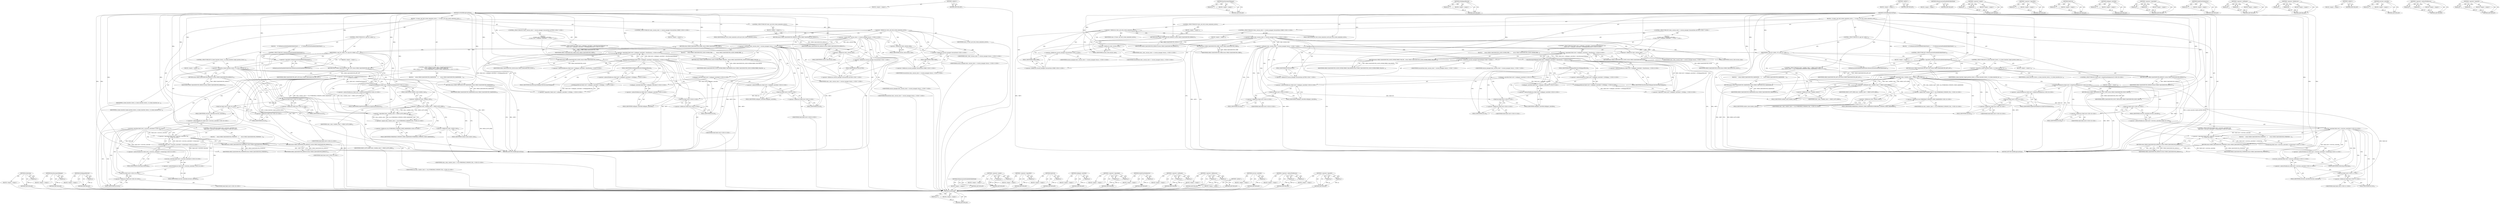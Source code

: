 digraph "&lt;operator&gt;.logicalOr" {
vulnerable_217 [label=<(METHOD,IsSelecting)>];
vulnerable_218 [label=<(PARAM,p1)>];
vulnerable_219 [label=<(BLOCK,&lt;empty&gt;,&lt;empty&gt;)>];
vulnerable_220 [label=<(METHOD_RETURN,ANY)>];
vulnerable_176 [label=<(METHOD,HasShownAnyWallpaper)>];
vulnerable_177 [label=<(PARAM,p1)>];
vulnerable_178 [label=<(BLOCK,&lt;empty&gt;,&lt;empty&gt;)>];
vulnerable_179 [label=<(METHOD_RETURN,ANY)>];
vulnerable_197 [label=<(METHOD,IsWallpaperBlurred)>];
vulnerable_198 [label=<(PARAM,p1)>];
vulnerable_199 [label=<(BLOCK,&lt;empty&gt;,&lt;empty&gt;)>];
vulnerable_200 [label=<(METHOD_RETURN,ANY)>];
vulnerable_6 [label=<(METHOD,&lt;global&gt;)<SUB>1</SUB>>];
vulnerable_7 [label=<(BLOCK,&lt;empty&gt;,&lt;empty&gt;)<SUB>1</SUB>>];
vulnerable_8 [label=<(METHOD,GetShelfBackgroundType)<SUB>1</SUB>>];
vulnerable_9 [label=<(BLOCK,{
  if (state_.pre_lock_screen_animation_active...,{
  if (state_.pre_lock_screen_animation_active...)<SUB>1</SUB>>];
vulnerable_10 [label=<(CONTROL_STRUCTURE,IF,if (state_.pre_lock_screen_animation_active))<SUB>2</SUB>>];
vulnerable_11 [label=<(&lt;operator&gt;.fieldAccess,state_.pre_lock_screen_animation_active)<SUB>2</SUB>>];
vulnerable_12 [label=<(IDENTIFIER,state_,if (state_.pre_lock_screen_animation_active))<SUB>2</SUB>>];
vulnerable_13 [label=<(FIELD_IDENTIFIER,pre_lock_screen_animation_active,pre_lock_screen_animation_active)<SUB>2</SUB>>];
vulnerable_14 [label=<(BLOCK,&lt;empty&gt;,&lt;empty&gt;)<SUB>3</SUB>>];
vulnerable_15 [label=<(RETURN,return SHELF_BACKGROUND_DEFAULT;,return SHELF_BACKGROUND_DEFAULT;)<SUB>3</SUB>>];
vulnerable_16 [label=<(IDENTIFIER,SHELF_BACKGROUND_DEFAULT,return SHELF_BACKGROUND_DEFAULT;)<SUB>3</SUB>>];
vulnerable_17 [label="<(CONTROL_STRUCTURE,IF,if (state_.session_state == session_manager::SessionState::OOBE))<SUB>5</SUB>>"];
vulnerable_18 [label="<(&lt;operator&gt;.equals,state_.session_state == session_manager::Sessio...)<SUB>5</SUB>>"];
vulnerable_19 [label=<(&lt;operator&gt;.fieldAccess,state_.session_state)<SUB>5</SUB>>];
vulnerable_20 [label="<(IDENTIFIER,state_,state_.session_state == session_manager::Sessio...)<SUB>5</SUB>>"];
vulnerable_21 [label=<(FIELD_IDENTIFIER,session_state,session_state)<SUB>5</SUB>>];
vulnerable_22 [label="<(&lt;operator&gt;.fieldAccess,session_manager::SessionState::OOBE)<SUB>5</SUB>>"];
vulnerable_23 [label="<(&lt;operator&gt;.fieldAccess,session_manager::SessionState)<SUB>5</SUB>>"];
vulnerable_24 [label="<(IDENTIFIER,session_manager,state_.session_state == session_manager::Sessio...)<SUB>5</SUB>>"];
vulnerable_25 [label="<(IDENTIFIER,SessionState,state_.session_state == session_manager::Sessio...)<SUB>5</SUB>>"];
vulnerable_26 [label=<(FIELD_IDENTIFIER,OOBE,OOBE)<SUB>5</SUB>>];
vulnerable_27 [label=<(BLOCK,&lt;empty&gt;,&lt;empty&gt;)<SUB>6</SUB>>];
vulnerable_28 [label=<(RETURN,return SHELF_BACKGROUND_OOBE;,return SHELF_BACKGROUND_OOBE;)<SUB>6</SUB>>];
vulnerable_29 [label=<(IDENTIFIER,SHELF_BACKGROUND_OOBE,return SHELF_BACKGROUND_OOBE;)<SUB>6</SUB>>];
vulnerable_30 [label="<(CONTROL_STRUCTURE,IF,if (state_.session_state != session_manager::SessionState::ACTIVE))<SUB>7</SUB>>"];
vulnerable_31 [label="<(&lt;operator&gt;.notEquals,state_.session_state != session_manager::Sessio...)<SUB>7</SUB>>"];
vulnerable_32 [label=<(&lt;operator&gt;.fieldAccess,state_.session_state)<SUB>7</SUB>>];
vulnerable_33 [label="<(IDENTIFIER,state_,state_.session_state != session_manager::Sessio...)<SUB>7</SUB>>"];
vulnerable_34 [label=<(FIELD_IDENTIFIER,session_state,session_state)<SUB>7</SUB>>];
vulnerable_35 [label="<(&lt;operator&gt;.fieldAccess,session_manager::SessionState::ACTIVE)<SUB>7</SUB>>"];
vulnerable_36 [label="<(&lt;operator&gt;.fieldAccess,session_manager::SessionState)<SUB>7</SUB>>"];
vulnerable_37 [label="<(IDENTIFIER,session_manager,state_.session_state != session_manager::Sessio...)<SUB>7</SUB>>"];
vulnerable_38 [label="<(IDENTIFIER,SessionState,state_.session_state != session_manager::Sessio...)<SUB>7</SUB>>"];
vulnerable_39 [label=<(FIELD_IDENTIFIER,ACTIVE,ACTIVE)<SUB>7</SUB>>];
vulnerable_40 [label="<(BLOCK,{
    if (Shell::Get()-&gt;wallpaper_controller()-...,{
    if (Shell::Get()-&gt;wallpaper_controller()-...)<SUB>7</SUB>>"];
vulnerable_41 [label="<(CONTROL_STRUCTURE,IF,if (Shell::Get()-&gt;wallpaper_controller()-&gt;HasShownAnyWallpaper() &amp;&amp;
        !Shell::Get()-&gt;wallpaper_controller()-&gt;IsWallpaperBlurred()))<SUB>8</SUB>>"];
vulnerable_42 [label="<(&lt;operator&gt;.logicalAnd,Shell::Get()-&gt;wallpaper_controller()-&gt;HasShownA...)<SUB>8</SUB>>"];
vulnerable_43 [label="<(HasShownAnyWallpaper,Shell::Get()-&gt;wallpaper_controller()-&gt;HasShownA...)<SUB>8</SUB>>"];
vulnerable_44 [label="<(&lt;operator&gt;.indirectFieldAccess,Shell::Get()-&gt;wallpaper_controller()-&gt;HasShownA...)<SUB>8</SUB>>"];
vulnerable_45 [label="<(wallpaper_controller,Shell::Get()-&gt;wallpaper_controller())<SUB>8</SUB>>"];
vulnerable_46 [label="<(&lt;operator&gt;.indirectFieldAccess,Shell::Get()-&gt;wallpaper_controller)<SUB>8</SUB>>"];
vulnerable_47 [label="<(Shell.Get,Shell::Get())<SUB>8</SUB>>"];
vulnerable_48 [label="<(&lt;operator&gt;.fieldAccess,Shell::Get)<SUB>8</SUB>>"];
vulnerable_49 [label="<(IDENTIFIER,Shell,Shell::Get())<SUB>8</SUB>>"];
vulnerable_50 [label=<(FIELD_IDENTIFIER,Get,Get)<SUB>8</SUB>>];
vulnerable_51 [label=<(FIELD_IDENTIFIER,wallpaper_controller,wallpaper_controller)<SUB>8</SUB>>];
vulnerable_52 [label=<(FIELD_IDENTIFIER,HasShownAnyWallpaper,HasShownAnyWallpaper)<SUB>8</SUB>>];
vulnerable_53 [label="<(&lt;operator&gt;.logicalNot,!Shell::Get()-&gt;wallpaper_controller()-&gt;IsWallpa...)<SUB>9</SUB>>"];
vulnerable_54 [label="<(IsWallpaperBlurred,Shell::Get()-&gt;wallpaper_controller()-&gt;IsWallpap...)<SUB>9</SUB>>"];
vulnerable_55 [label="<(&lt;operator&gt;.indirectFieldAccess,Shell::Get()-&gt;wallpaper_controller()-&gt;IsWallpap...)<SUB>9</SUB>>"];
vulnerable_56 [label="<(wallpaper_controller,Shell::Get()-&gt;wallpaper_controller())<SUB>9</SUB>>"];
vulnerable_57 [label="<(&lt;operator&gt;.indirectFieldAccess,Shell::Get()-&gt;wallpaper_controller)<SUB>9</SUB>>"];
vulnerable_58 [label="<(Shell.Get,Shell::Get())<SUB>9</SUB>>"];
vulnerable_59 [label="<(&lt;operator&gt;.fieldAccess,Shell::Get)<SUB>9</SUB>>"];
vulnerable_60 [label="<(IDENTIFIER,Shell,Shell::Get())<SUB>9</SUB>>"];
vulnerable_61 [label=<(FIELD_IDENTIFIER,Get,Get)<SUB>9</SUB>>];
vulnerable_62 [label=<(FIELD_IDENTIFIER,wallpaper_controller,wallpaper_controller)<SUB>9</SUB>>];
vulnerable_63 [label=<(FIELD_IDENTIFIER,IsWallpaperBlurred,IsWallpaperBlurred)<SUB>9</SUB>>];
vulnerable_64 [label=<(BLOCK,{
      return SHELF_BACKGROUND_LOGIN_NONBLURRE...,{
      return SHELF_BACKGROUND_LOGIN_NONBLURRE...)<SUB>9</SUB>>];
vulnerable_65 [label=<(RETURN,return SHELF_BACKGROUND_LOGIN_NONBLURRED_WALLPA...,return SHELF_BACKGROUND_LOGIN_NONBLURRED_WALLPA...)<SUB>10</SUB>>];
vulnerable_66 [label=<(IDENTIFIER,SHELF_BACKGROUND_LOGIN_NONBLURRED_WALLPAPER,return SHELF_BACKGROUND_LOGIN_NONBLURRED_WALLPA...)<SUB>10</SUB>>];
vulnerable_67 [label=<(RETURN,return SHELF_BACKGROUND_LOGIN;,return SHELF_BACKGROUND_LOGIN;)<SUB>12</SUB>>];
vulnerable_68 [label=<(IDENTIFIER,SHELF_BACKGROUND_LOGIN,return SHELF_BACKGROUND_LOGIN;)<SUB>12</SUB>>];
vulnerable_69 [label=<(CONTROL_STRUCTURE,IF,if (is_app_list_visible_))<SUB>15</SUB>>];
vulnerable_70 [label=<(IDENTIFIER,is_app_list_visible_,if (is_app_list_visible_))<SUB>15</SUB>>];
vulnerable_71 [label=<(BLOCK,{
    if (!IsHomeLauncherEnabledInTabletMode())...,{
    if (!IsHomeLauncherEnabledInTabletMode())...)<SUB>15</SUB>>];
vulnerable_72 [label=<(CONTROL_STRUCTURE,IF,if (!IsHomeLauncherEnabledInTabletMode()))<SUB>16</SUB>>];
vulnerable_73 [label=<(&lt;operator&gt;.logicalNot,!IsHomeLauncherEnabledInTabletMode())<SUB>16</SUB>>];
vulnerable_74 [label=<(IsHomeLauncherEnabledInTabletMode,IsHomeLauncherEnabledInTabletMode())<SUB>16</SUB>>];
vulnerable_75 [label=<(BLOCK,&lt;empty&gt;,&lt;empty&gt;)<SUB>17</SUB>>];
vulnerable_76 [label=<(RETURN,return SHELF_BACKGROUND_APP_LIST;,return SHELF_BACKGROUND_APP_LIST;)<SUB>17</SUB>>];
vulnerable_77 [label=<(IDENTIFIER,SHELF_BACKGROUND_APP_LIST,return SHELF_BACKGROUND_APP_LIST;)<SUB>17</SUB>>];
vulnerable_78 [label=<(CONTROL_STRUCTURE,IF,if (is_home_launcher_shown_ || is_home_launcher_target_position_shown_))<SUB>19</SUB>>];
vulnerable_79 [label=<(&lt;operator&gt;.logicalOr,is_home_launcher_shown_ || is_home_launcher_tar...)<SUB>19</SUB>>];
vulnerable_80 [label=<(IDENTIFIER,is_home_launcher_shown_,is_home_launcher_shown_ || is_home_launcher_tar...)<SUB>19</SUB>>];
vulnerable_81 [label=<(IDENTIFIER,is_home_launcher_target_position_shown_,is_home_launcher_shown_ || is_home_launcher_tar...)<SUB>19</SUB>>];
vulnerable_82 [label=<(BLOCK,&lt;empty&gt;,&lt;empty&gt;)<SUB>20</SUB>>];
vulnerable_83 [label=<(RETURN,return SHELF_BACKGROUND_DEFAULT;,return SHELF_BACKGROUND_DEFAULT;)<SUB>20</SUB>>];
vulnerable_84 [label=<(IDENTIFIER,SHELF_BACKGROUND_DEFAULT,return SHELF_BACKGROUND_DEFAULT;)<SUB>20</SUB>>];
vulnerable_85 [label="<(CONTROL_STRUCTURE,IF,if (state_.visibility_state != SHELF_AUTO_HIDE &amp;&amp;
      state_.window_state == wm::WORKSPACE_WINDOW_STATE_MAXIMIZED))<SUB>23</SUB>>"];
vulnerable_86 [label=<(&lt;operator&gt;.logicalAnd,state_.visibility_state != SHELF_AUTO_HIDE &amp;&amp;
 ...)<SUB>23</SUB>>];
vulnerable_87 [label=<(&lt;operator&gt;.notEquals,state_.visibility_state != SHELF_AUTO_HIDE)<SUB>23</SUB>>];
vulnerable_88 [label=<(&lt;operator&gt;.fieldAccess,state_.visibility_state)<SUB>23</SUB>>];
vulnerable_89 [label=<(IDENTIFIER,state_,state_.visibility_state != SHELF_AUTO_HIDE)<SUB>23</SUB>>];
vulnerable_90 [label=<(FIELD_IDENTIFIER,visibility_state,visibility_state)<SUB>23</SUB>>];
vulnerable_91 [label=<(IDENTIFIER,SHELF_AUTO_HIDE,state_.visibility_state != SHELF_AUTO_HIDE)<SUB>23</SUB>>];
vulnerable_92 [label="<(&lt;operator&gt;.equals,state_.window_state == wm::WORKSPACE_WINDOW_STA...)<SUB>24</SUB>>"];
vulnerable_93 [label=<(&lt;operator&gt;.fieldAccess,state_.window_state)<SUB>24</SUB>>];
vulnerable_94 [label="<(IDENTIFIER,state_,state_.window_state == wm::WORKSPACE_WINDOW_STA...)<SUB>24</SUB>>"];
vulnerable_95 [label=<(FIELD_IDENTIFIER,window_state,window_state)<SUB>24</SUB>>];
vulnerable_96 [label="<(&lt;operator&gt;.fieldAccess,wm::WORKSPACE_WINDOW_STATE_MAXIMIZED)<SUB>24</SUB>>"];
vulnerable_97 [label="<(IDENTIFIER,wm,state_.window_state == wm::WORKSPACE_WINDOW_STA...)<SUB>24</SUB>>"];
vulnerable_98 [label=<(FIELD_IDENTIFIER,WORKSPACE_WINDOW_STATE_MAXIMIZED,WORKSPACE_WINDOW_STATE_MAXIMIZED)<SUB>24</SUB>>];
vulnerable_99 [label=<(BLOCK,{
     return SHELF_BACKGROUND_MAXIMIZED;
   },{
     return SHELF_BACKGROUND_MAXIMIZED;
   })<SUB>24</SUB>>];
vulnerable_100 [label=<(RETURN,return SHELF_BACKGROUND_MAXIMIZED;,return SHELF_BACKGROUND_MAXIMIZED;)<SUB>25</SUB>>];
vulnerable_101 [label=<(IDENTIFIER,SHELF_BACKGROUND_MAXIMIZED,return SHELF_BACKGROUND_MAXIMIZED;)<SUB>25</SUB>>];
vulnerable_102 [label="<(CONTROL_STRUCTURE,IF,if (Shell::Get()-&gt;IsSplitViewModeActive()))<SUB>28</SUB>>"];
vulnerable_103 [label="<(IsSplitViewModeActive,Shell::Get()-&gt;IsSplitViewModeActive())<SUB>28</SUB>>"];
vulnerable_104 [label="<(&lt;operator&gt;.indirectFieldAccess,Shell::Get()-&gt;IsSplitViewModeActive)<SUB>28</SUB>>"];
vulnerable_105 [label="<(Shell.Get,Shell::Get())<SUB>28</SUB>>"];
vulnerable_106 [label="<(&lt;operator&gt;.fieldAccess,Shell::Get)<SUB>28</SUB>>"];
vulnerable_107 [label="<(IDENTIFIER,Shell,Shell::Get())<SUB>28</SUB>>"];
vulnerable_108 [label=<(FIELD_IDENTIFIER,Get,Get)<SUB>28</SUB>>];
vulnerable_109 [label=<(FIELD_IDENTIFIER,IsSplitViewModeActive,IsSplitViewModeActive)<SUB>28</SUB>>];
vulnerable_110 [label=<(BLOCK,&lt;empty&gt;,&lt;empty&gt;)<SUB>29</SUB>>];
vulnerable_111 [label=<(RETURN,return SHELF_BACKGROUND_SPLIT_VIEW;,return SHELF_BACKGROUND_SPLIT_VIEW;)<SUB>29</SUB>>];
vulnerable_112 [label=<(IDENTIFIER,SHELF_BACKGROUND_SPLIT_VIEW,return SHELF_BACKGROUND_SPLIT_VIEW;)<SUB>29</SUB>>];
vulnerable_113 [label="<(CONTROL_STRUCTURE,IF,if (Shell::Get()-&gt;overview_controller() &amp;&amp;
       Shell::Get()-&gt;overview_controller()-&gt;IsSelecting()))<SUB>30</SUB>>"];
vulnerable_114 [label="<(&lt;operator&gt;.logicalAnd,Shell::Get()-&gt;overview_controller() &amp;&amp;
       S...)<SUB>30</SUB>>"];
vulnerable_115 [label="<(overview_controller,Shell::Get()-&gt;overview_controller())<SUB>30</SUB>>"];
vulnerable_116 [label="<(&lt;operator&gt;.indirectFieldAccess,Shell::Get()-&gt;overview_controller)<SUB>30</SUB>>"];
vulnerable_117 [label="<(Shell.Get,Shell::Get())<SUB>30</SUB>>"];
vulnerable_118 [label="<(&lt;operator&gt;.fieldAccess,Shell::Get)<SUB>30</SUB>>"];
vulnerable_119 [label="<(IDENTIFIER,Shell,Shell::Get())<SUB>30</SUB>>"];
vulnerable_120 [label=<(FIELD_IDENTIFIER,Get,Get)<SUB>30</SUB>>];
vulnerable_121 [label=<(FIELD_IDENTIFIER,overview_controller,overview_controller)<SUB>30</SUB>>];
vulnerable_122 [label="<(IsSelecting,Shell::Get()-&gt;overview_controller()-&gt;IsSelecting())<SUB>31</SUB>>"];
vulnerable_123 [label="<(&lt;operator&gt;.indirectFieldAccess,Shell::Get()-&gt;overview_controller()-&gt;IsSelecting)<SUB>31</SUB>>"];
vulnerable_124 [label="<(overview_controller,Shell::Get()-&gt;overview_controller())<SUB>31</SUB>>"];
vulnerable_125 [label="<(&lt;operator&gt;.indirectFieldAccess,Shell::Get()-&gt;overview_controller)<SUB>31</SUB>>"];
vulnerable_126 [label="<(Shell.Get,Shell::Get())<SUB>31</SUB>>"];
vulnerable_127 [label="<(&lt;operator&gt;.fieldAccess,Shell::Get)<SUB>31</SUB>>"];
vulnerable_128 [label="<(IDENTIFIER,Shell,Shell::Get())<SUB>31</SUB>>"];
vulnerable_129 [label=<(FIELD_IDENTIFIER,Get,Get)<SUB>31</SUB>>];
vulnerable_130 [label=<(FIELD_IDENTIFIER,overview_controller,overview_controller)<SUB>31</SUB>>];
vulnerable_131 [label=<(FIELD_IDENTIFIER,IsSelecting,IsSelecting)<SUB>31</SUB>>];
vulnerable_132 [label=<(BLOCK,{
     return SHELF_BACKGROUND_OVERVIEW;
  },{
     return SHELF_BACKGROUND_OVERVIEW;
  })<SUB>31</SUB>>];
vulnerable_133 [label=<(RETURN,return SHELF_BACKGROUND_OVERVIEW;,return SHELF_BACKGROUND_OVERVIEW;)<SUB>32</SUB>>];
vulnerable_134 [label=<(IDENTIFIER,SHELF_BACKGROUND_OVERVIEW,return SHELF_BACKGROUND_OVERVIEW;)<SUB>32</SUB>>];
vulnerable_135 [label=<(RETURN,return SHELF_BACKGROUND_DEFAULT;,return SHELF_BACKGROUND_DEFAULT;)<SUB>35</SUB>>];
vulnerable_136 [label=<(IDENTIFIER,SHELF_BACKGROUND_DEFAULT,return SHELF_BACKGROUND_DEFAULT;)<SUB>35</SUB>>];
vulnerable_137 [label=<(METHOD_RETURN,ShelfBackgroundType)<SUB>1</SUB>>];
vulnerable_139 [label=<(METHOD_RETURN,ANY)<SUB>1</SUB>>];
vulnerable_201 [label=<(METHOD,IsHomeLauncherEnabledInTabletMode)>];
vulnerable_202 [label=<(BLOCK,&lt;empty&gt;,&lt;empty&gt;)>];
vulnerable_203 [label=<(METHOD_RETURN,ANY)>];
vulnerable_161 [label=<(METHOD,&lt;operator&gt;.equals)>];
vulnerable_162 [label=<(PARAM,p1)>];
vulnerable_163 [label=<(PARAM,p2)>];
vulnerable_164 [label=<(BLOCK,&lt;empty&gt;,&lt;empty&gt;)>];
vulnerable_165 [label=<(METHOD_RETURN,ANY)>];
vulnerable_193 [label=<(METHOD,&lt;operator&gt;.logicalNot)>];
vulnerable_194 [label=<(PARAM,p1)>];
vulnerable_195 [label=<(BLOCK,&lt;empty&gt;,&lt;empty&gt;)>];
vulnerable_196 [label=<(METHOD_RETURN,ANY)>];
vulnerable_189 [label=<(METHOD,Shell.Get)>];
vulnerable_190 [label=<(PARAM,p1)>];
vulnerable_191 [label=<(BLOCK,&lt;empty&gt;,&lt;empty&gt;)>];
vulnerable_192 [label=<(METHOD_RETURN,ANY)>];
vulnerable_185 [label=<(METHOD,wallpaper_controller)>];
vulnerable_186 [label=<(PARAM,p1)>];
vulnerable_187 [label=<(BLOCK,&lt;empty&gt;,&lt;empty&gt;)>];
vulnerable_188 [label=<(METHOD_RETURN,ANY)>];
vulnerable_171 [label=<(METHOD,&lt;operator&gt;.logicalAnd)>];
vulnerable_172 [label=<(PARAM,p1)>];
vulnerable_173 [label=<(PARAM,p2)>];
vulnerable_174 [label=<(BLOCK,&lt;empty&gt;,&lt;empty&gt;)>];
vulnerable_175 [label=<(METHOD_RETURN,ANY)>];
vulnerable_209 [label=<(METHOD,IsSplitViewModeActive)>];
vulnerable_210 [label=<(PARAM,p1)>];
vulnerable_211 [label=<(BLOCK,&lt;empty&gt;,&lt;empty&gt;)>];
vulnerable_212 [label=<(METHOD_RETURN,ANY)>];
vulnerable_166 [label=<(METHOD,&lt;operator&gt;.notEquals)>];
vulnerable_167 [label=<(PARAM,p1)>];
vulnerable_168 [label=<(PARAM,p2)>];
vulnerable_169 [label=<(BLOCK,&lt;empty&gt;,&lt;empty&gt;)>];
vulnerable_170 [label=<(METHOD_RETURN,ANY)>];
vulnerable_156 [label=<(METHOD,&lt;operator&gt;.fieldAccess)>];
vulnerable_157 [label=<(PARAM,p1)>];
vulnerable_158 [label=<(PARAM,p2)>];
vulnerable_159 [label=<(BLOCK,&lt;empty&gt;,&lt;empty&gt;)>];
vulnerable_160 [label=<(METHOD_RETURN,ANY)>];
vulnerable_150 [label=<(METHOD,&lt;global&gt;)<SUB>1</SUB>>];
vulnerable_151 [label=<(BLOCK,&lt;empty&gt;,&lt;empty&gt;)>];
vulnerable_152 [label=<(METHOD_RETURN,ANY)>];
vulnerable_213 [label=<(METHOD,overview_controller)>];
vulnerable_214 [label=<(PARAM,p1)>];
vulnerable_215 [label=<(BLOCK,&lt;empty&gt;,&lt;empty&gt;)>];
vulnerable_216 [label=<(METHOD_RETURN,ANY)>];
vulnerable_180 [label=<(METHOD,&lt;operator&gt;.indirectFieldAccess)>];
vulnerable_181 [label=<(PARAM,p1)>];
vulnerable_182 [label=<(PARAM,p2)>];
vulnerable_183 [label=<(BLOCK,&lt;empty&gt;,&lt;empty&gt;)>];
vulnerable_184 [label=<(METHOD_RETURN,ANY)>];
vulnerable_204 [label=<(METHOD,&lt;operator&gt;.logicalOr)>];
vulnerable_205 [label=<(PARAM,p1)>];
vulnerable_206 [label=<(PARAM,p2)>];
vulnerable_207 [label=<(BLOCK,&lt;empty&gt;,&lt;empty&gt;)>];
vulnerable_208 [label=<(METHOD_RETURN,ANY)>];
fixed_214 [label=<(METHOD,IsSelecting)>];
fixed_215 [label=<(PARAM,p1)>];
fixed_216 [label=<(BLOCK,&lt;empty&gt;,&lt;empty&gt;)>];
fixed_217 [label=<(METHOD_RETURN,ANY)>];
fixed_173 [label=<(METHOD,HasShownAnyWallpaper)>];
fixed_174 [label=<(PARAM,p1)>];
fixed_175 [label=<(BLOCK,&lt;empty&gt;,&lt;empty&gt;)>];
fixed_176 [label=<(METHOD_RETURN,ANY)>];
fixed_194 [label=<(METHOD,IsWallpaperBlurred)>];
fixed_195 [label=<(PARAM,p1)>];
fixed_196 [label=<(BLOCK,&lt;empty&gt;,&lt;empty&gt;)>];
fixed_197 [label=<(METHOD_RETURN,ANY)>];
fixed_6 [label=<(METHOD,&lt;global&gt;)<SUB>1</SUB>>];
fixed_7 [label=<(BLOCK,&lt;empty&gt;,&lt;empty&gt;)<SUB>1</SUB>>];
fixed_8 [label=<(METHOD,GetShelfBackgroundType)<SUB>1</SUB>>];
fixed_9 [label=<(BLOCK,{
  if (state_.pre_lock_screen_animation_active...,{
  if (state_.pre_lock_screen_animation_active...)<SUB>1</SUB>>];
fixed_10 [label=<(CONTROL_STRUCTURE,IF,if (state_.pre_lock_screen_animation_active))<SUB>2</SUB>>];
fixed_11 [label=<(&lt;operator&gt;.fieldAccess,state_.pre_lock_screen_animation_active)<SUB>2</SUB>>];
fixed_12 [label=<(IDENTIFIER,state_,if (state_.pre_lock_screen_animation_active))<SUB>2</SUB>>];
fixed_13 [label=<(FIELD_IDENTIFIER,pre_lock_screen_animation_active,pre_lock_screen_animation_active)<SUB>2</SUB>>];
fixed_14 [label=<(BLOCK,&lt;empty&gt;,&lt;empty&gt;)<SUB>3</SUB>>];
fixed_15 [label=<(RETURN,return SHELF_BACKGROUND_DEFAULT;,return SHELF_BACKGROUND_DEFAULT;)<SUB>3</SUB>>];
fixed_16 [label=<(IDENTIFIER,SHELF_BACKGROUND_DEFAULT,return SHELF_BACKGROUND_DEFAULT;)<SUB>3</SUB>>];
fixed_17 [label="<(CONTROL_STRUCTURE,IF,if (state_.session_state == session_manager::SessionState::OOBE))<SUB>5</SUB>>"];
fixed_18 [label="<(&lt;operator&gt;.equals,state_.session_state == session_manager::Sessio...)<SUB>5</SUB>>"];
fixed_19 [label=<(&lt;operator&gt;.fieldAccess,state_.session_state)<SUB>5</SUB>>];
fixed_20 [label="<(IDENTIFIER,state_,state_.session_state == session_manager::Sessio...)<SUB>5</SUB>>"];
fixed_21 [label=<(FIELD_IDENTIFIER,session_state,session_state)<SUB>5</SUB>>];
fixed_22 [label="<(&lt;operator&gt;.fieldAccess,session_manager::SessionState::OOBE)<SUB>5</SUB>>"];
fixed_23 [label="<(&lt;operator&gt;.fieldAccess,session_manager::SessionState)<SUB>5</SUB>>"];
fixed_24 [label="<(IDENTIFIER,session_manager,state_.session_state == session_manager::Sessio...)<SUB>5</SUB>>"];
fixed_25 [label="<(IDENTIFIER,SessionState,state_.session_state == session_manager::Sessio...)<SUB>5</SUB>>"];
fixed_26 [label=<(FIELD_IDENTIFIER,OOBE,OOBE)<SUB>5</SUB>>];
fixed_27 [label=<(BLOCK,&lt;empty&gt;,&lt;empty&gt;)<SUB>6</SUB>>];
fixed_28 [label=<(RETURN,return SHELF_BACKGROUND_OOBE;,return SHELF_BACKGROUND_OOBE;)<SUB>6</SUB>>];
fixed_29 [label=<(IDENTIFIER,SHELF_BACKGROUND_OOBE,return SHELF_BACKGROUND_OOBE;)<SUB>6</SUB>>];
fixed_30 [label="<(CONTROL_STRUCTURE,IF,if (state_.session_state != session_manager::SessionState::ACTIVE))<SUB>7</SUB>>"];
fixed_31 [label="<(&lt;operator&gt;.notEquals,state_.session_state != session_manager::Sessio...)<SUB>7</SUB>>"];
fixed_32 [label=<(&lt;operator&gt;.fieldAccess,state_.session_state)<SUB>7</SUB>>];
fixed_33 [label="<(IDENTIFIER,state_,state_.session_state != session_manager::Sessio...)<SUB>7</SUB>>"];
fixed_34 [label=<(FIELD_IDENTIFIER,session_state,session_state)<SUB>7</SUB>>];
fixed_35 [label="<(&lt;operator&gt;.fieldAccess,session_manager::SessionState::ACTIVE)<SUB>7</SUB>>"];
fixed_36 [label="<(&lt;operator&gt;.fieldAccess,session_manager::SessionState)<SUB>7</SUB>>"];
fixed_37 [label="<(IDENTIFIER,session_manager,state_.session_state != session_manager::Sessio...)<SUB>7</SUB>>"];
fixed_38 [label="<(IDENTIFIER,SessionState,state_.session_state != session_manager::Sessio...)<SUB>7</SUB>>"];
fixed_39 [label=<(FIELD_IDENTIFIER,ACTIVE,ACTIVE)<SUB>7</SUB>>];
fixed_40 [label="<(BLOCK,{
    if (Shell::Get()-&gt;wallpaper_controller()-...,{
    if (Shell::Get()-&gt;wallpaper_controller()-...)<SUB>7</SUB>>"];
fixed_41 [label="<(CONTROL_STRUCTURE,IF,if (Shell::Get()-&gt;wallpaper_controller()-&gt;HasShownAnyWallpaper() &amp;&amp;
        !Shell::Get()-&gt;wallpaper_controller()-&gt;IsWallpaperBlurred()))<SUB>8</SUB>>"];
fixed_42 [label="<(&lt;operator&gt;.logicalAnd,Shell::Get()-&gt;wallpaper_controller()-&gt;HasShownA...)<SUB>8</SUB>>"];
fixed_43 [label="<(HasShownAnyWallpaper,Shell::Get()-&gt;wallpaper_controller()-&gt;HasShownA...)<SUB>8</SUB>>"];
fixed_44 [label="<(&lt;operator&gt;.indirectFieldAccess,Shell::Get()-&gt;wallpaper_controller()-&gt;HasShownA...)<SUB>8</SUB>>"];
fixed_45 [label="<(wallpaper_controller,Shell::Get()-&gt;wallpaper_controller())<SUB>8</SUB>>"];
fixed_46 [label="<(&lt;operator&gt;.indirectFieldAccess,Shell::Get()-&gt;wallpaper_controller)<SUB>8</SUB>>"];
fixed_47 [label="<(Shell.Get,Shell::Get())<SUB>8</SUB>>"];
fixed_48 [label="<(&lt;operator&gt;.fieldAccess,Shell::Get)<SUB>8</SUB>>"];
fixed_49 [label="<(IDENTIFIER,Shell,Shell::Get())<SUB>8</SUB>>"];
fixed_50 [label=<(FIELD_IDENTIFIER,Get,Get)<SUB>8</SUB>>];
fixed_51 [label=<(FIELD_IDENTIFIER,wallpaper_controller,wallpaper_controller)<SUB>8</SUB>>];
fixed_52 [label=<(FIELD_IDENTIFIER,HasShownAnyWallpaper,HasShownAnyWallpaper)<SUB>8</SUB>>];
fixed_53 [label="<(&lt;operator&gt;.logicalNot,!Shell::Get()-&gt;wallpaper_controller()-&gt;IsWallpa...)<SUB>9</SUB>>"];
fixed_54 [label="<(IsWallpaperBlurred,Shell::Get()-&gt;wallpaper_controller()-&gt;IsWallpap...)<SUB>9</SUB>>"];
fixed_55 [label="<(&lt;operator&gt;.indirectFieldAccess,Shell::Get()-&gt;wallpaper_controller()-&gt;IsWallpap...)<SUB>9</SUB>>"];
fixed_56 [label="<(wallpaper_controller,Shell::Get()-&gt;wallpaper_controller())<SUB>9</SUB>>"];
fixed_57 [label="<(&lt;operator&gt;.indirectFieldAccess,Shell::Get()-&gt;wallpaper_controller)<SUB>9</SUB>>"];
fixed_58 [label="<(Shell.Get,Shell::Get())<SUB>9</SUB>>"];
fixed_59 [label="<(&lt;operator&gt;.fieldAccess,Shell::Get)<SUB>9</SUB>>"];
fixed_60 [label="<(IDENTIFIER,Shell,Shell::Get())<SUB>9</SUB>>"];
fixed_61 [label=<(FIELD_IDENTIFIER,Get,Get)<SUB>9</SUB>>];
fixed_62 [label=<(FIELD_IDENTIFIER,wallpaper_controller,wallpaper_controller)<SUB>9</SUB>>];
fixed_63 [label=<(FIELD_IDENTIFIER,IsWallpaperBlurred,IsWallpaperBlurred)<SUB>9</SUB>>];
fixed_64 [label=<(BLOCK,{
      return SHELF_BACKGROUND_LOGIN_NONBLURRE...,{
      return SHELF_BACKGROUND_LOGIN_NONBLURRE...)<SUB>9</SUB>>];
fixed_65 [label=<(RETURN,return SHELF_BACKGROUND_LOGIN_NONBLURRED_WALLPA...,return SHELF_BACKGROUND_LOGIN_NONBLURRED_WALLPA...)<SUB>10</SUB>>];
fixed_66 [label=<(IDENTIFIER,SHELF_BACKGROUND_LOGIN_NONBLURRED_WALLPAPER,return SHELF_BACKGROUND_LOGIN_NONBLURRED_WALLPA...)<SUB>10</SUB>>];
fixed_67 [label=<(RETURN,return SHELF_BACKGROUND_LOGIN;,return SHELF_BACKGROUND_LOGIN;)<SUB>12</SUB>>];
fixed_68 [label=<(IDENTIFIER,SHELF_BACKGROUND_LOGIN,return SHELF_BACKGROUND_LOGIN;)<SUB>12</SUB>>];
fixed_69 [label=<(CONTROL_STRUCTURE,IF,if (is_app_list_visible_))<SUB>15</SUB>>];
fixed_70 [label=<(IDENTIFIER,is_app_list_visible_,if (is_app_list_visible_))<SUB>15</SUB>>];
fixed_71 [label=<(BLOCK,{
    if (!IsHomeLauncherEnabledInTabletMode())...,{
    if (!IsHomeLauncherEnabledInTabletMode())...)<SUB>15</SUB>>];
fixed_72 [label=<(CONTROL_STRUCTURE,IF,if (!IsHomeLauncherEnabledInTabletMode()))<SUB>16</SUB>>];
fixed_73 [label=<(&lt;operator&gt;.logicalNot,!IsHomeLauncherEnabledInTabletMode())<SUB>16</SUB>>];
fixed_74 [label=<(IsHomeLauncherEnabledInTabletMode,IsHomeLauncherEnabledInTabletMode())<SUB>16</SUB>>];
fixed_75 [label=<(BLOCK,&lt;empty&gt;,&lt;empty&gt;)<SUB>17</SUB>>];
fixed_76 [label=<(RETURN,return SHELF_BACKGROUND_APP_LIST;,return SHELF_BACKGROUND_APP_LIST;)<SUB>17</SUB>>];
fixed_77 [label=<(IDENTIFIER,SHELF_BACKGROUND_APP_LIST,return SHELF_BACKGROUND_APP_LIST;)<SUB>17</SUB>>];
fixed_78 [label=<(CONTROL_STRUCTURE,IF,if (is_home_launcher_shown_ || is_home_launcher_target_position_shown_))<SUB>19</SUB>>];
fixed_79 [label=<(&lt;operator&gt;.logicalOr,is_home_launcher_shown_ || is_home_launcher_tar...)<SUB>19</SUB>>];
fixed_80 [label=<(IDENTIFIER,is_home_launcher_shown_,is_home_launcher_shown_ || is_home_launcher_tar...)<SUB>19</SUB>>];
fixed_81 [label=<(IDENTIFIER,is_home_launcher_target_position_shown_,is_home_launcher_shown_ || is_home_launcher_tar...)<SUB>19</SUB>>];
fixed_82 [label=<(BLOCK,&lt;empty&gt;,&lt;empty&gt;)<SUB>20</SUB>>];
fixed_83 [label=<(RETURN,return SHELF_BACKGROUND_DEFAULT;,return SHELF_BACKGROUND_DEFAULT;)<SUB>20</SUB>>];
fixed_84 [label=<(IDENTIFIER,SHELF_BACKGROUND_DEFAULT,return SHELF_BACKGROUND_DEFAULT;)<SUB>20</SUB>>];
fixed_85 [label="<(CONTROL_STRUCTURE,IF,if (Shell::Get()-&gt;IsSplitViewModeActive() ||
      (state_.visibility_state != SHELF_AUTO_HIDE &amp;&amp;
       state_.window_state == wm::WORKSPACE_WINDOW_STATE_MAXIMIZED)))<SUB>23</SUB>>"];
fixed_86 [label="<(&lt;operator&gt;.logicalOr,Shell::Get()-&gt;IsSplitViewModeActive() ||
      ...)<SUB>23</SUB>>"];
fixed_87 [label="<(IsSplitViewModeActive,Shell::Get()-&gt;IsSplitViewModeActive())<SUB>23</SUB>>"];
fixed_88 [label="<(&lt;operator&gt;.indirectFieldAccess,Shell::Get()-&gt;IsSplitViewModeActive)<SUB>23</SUB>>"];
fixed_89 [label="<(Shell.Get,Shell::Get())<SUB>23</SUB>>"];
fixed_90 [label="<(&lt;operator&gt;.fieldAccess,Shell::Get)<SUB>23</SUB>>"];
fixed_91 [label="<(IDENTIFIER,Shell,Shell::Get())<SUB>23</SUB>>"];
fixed_92 [label=<(FIELD_IDENTIFIER,Get,Get)<SUB>23</SUB>>];
fixed_93 [label=<(FIELD_IDENTIFIER,IsSplitViewModeActive,IsSplitViewModeActive)<SUB>23</SUB>>];
fixed_94 [label=<(&lt;operator&gt;.logicalAnd,state_.visibility_state != SHELF_AUTO_HIDE &amp;&amp;
 ...)<SUB>24</SUB>>];
fixed_95 [label=<(&lt;operator&gt;.notEquals,state_.visibility_state != SHELF_AUTO_HIDE)<SUB>24</SUB>>];
fixed_96 [label=<(&lt;operator&gt;.fieldAccess,state_.visibility_state)<SUB>24</SUB>>];
fixed_97 [label=<(IDENTIFIER,state_,state_.visibility_state != SHELF_AUTO_HIDE)<SUB>24</SUB>>];
fixed_98 [label=<(FIELD_IDENTIFIER,visibility_state,visibility_state)<SUB>24</SUB>>];
fixed_99 [label=<(IDENTIFIER,SHELF_AUTO_HIDE,state_.visibility_state != SHELF_AUTO_HIDE)<SUB>24</SUB>>];
fixed_100 [label="<(&lt;operator&gt;.equals,state_.window_state == wm::WORKSPACE_WINDOW_STA...)<SUB>25</SUB>>"];
fixed_101 [label=<(&lt;operator&gt;.fieldAccess,state_.window_state)<SUB>25</SUB>>];
fixed_102 [label="<(IDENTIFIER,state_,state_.window_state == wm::WORKSPACE_WINDOW_STA...)<SUB>25</SUB>>"];
fixed_103 [label=<(FIELD_IDENTIFIER,window_state,window_state)<SUB>25</SUB>>];
fixed_104 [label="<(&lt;operator&gt;.fieldAccess,wm::WORKSPACE_WINDOW_STATE_MAXIMIZED)<SUB>25</SUB>>"];
fixed_105 [label="<(IDENTIFIER,wm,state_.window_state == wm::WORKSPACE_WINDOW_STA...)<SUB>25</SUB>>"];
fixed_106 [label=<(FIELD_IDENTIFIER,WORKSPACE_WINDOW_STATE_MAXIMIZED,WORKSPACE_WINDOW_STATE_MAXIMIZED)<SUB>25</SUB>>];
fixed_107 [label=<(BLOCK,{
     return SHELF_BACKGROUND_MAXIMIZED;
   },{
     return SHELF_BACKGROUND_MAXIMIZED;
   })<SUB>25</SUB>>];
fixed_108 [label=<(RETURN,return SHELF_BACKGROUND_MAXIMIZED;,return SHELF_BACKGROUND_MAXIMIZED;)<SUB>26</SUB>>];
fixed_109 [label=<(IDENTIFIER,SHELF_BACKGROUND_MAXIMIZED,return SHELF_BACKGROUND_MAXIMIZED;)<SUB>26</SUB>>];
fixed_110 [label="<(CONTROL_STRUCTURE,IF,if (Shell::Get()-&gt;overview_controller() &amp;&amp;
       Shell::Get()-&gt;overview_controller()-&gt;IsSelecting()))<SUB>29</SUB>>"];
fixed_111 [label="<(&lt;operator&gt;.logicalAnd,Shell::Get()-&gt;overview_controller() &amp;&amp;
       S...)<SUB>29</SUB>>"];
fixed_112 [label="<(overview_controller,Shell::Get()-&gt;overview_controller())<SUB>29</SUB>>"];
fixed_113 [label="<(&lt;operator&gt;.indirectFieldAccess,Shell::Get()-&gt;overview_controller)<SUB>29</SUB>>"];
fixed_114 [label="<(Shell.Get,Shell::Get())<SUB>29</SUB>>"];
fixed_115 [label="<(&lt;operator&gt;.fieldAccess,Shell::Get)<SUB>29</SUB>>"];
fixed_116 [label="<(IDENTIFIER,Shell,Shell::Get())<SUB>29</SUB>>"];
fixed_117 [label=<(FIELD_IDENTIFIER,Get,Get)<SUB>29</SUB>>];
fixed_118 [label=<(FIELD_IDENTIFIER,overview_controller,overview_controller)<SUB>29</SUB>>];
fixed_119 [label="<(IsSelecting,Shell::Get()-&gt;overview_controller()-&gt;IsSelecting())<SUB>30</SUB>>"];
fixed_120 [label="<(&lt;operator&gt;.indirectFieldAccess,Shell::Get()-&gt;overview_controller()-&gt;IsSelecting)<SUB>30</SUB>>"];
fixed_121 [label="<(overview_controller,Shell::Get()-&gt;overview_controller())<SUB>30</SUB>>"];
fixed_122 [label="<(&lt;operator&gt;.indirectFieldAccess,Shell::Get()-&gt;overview_controller)<SUB>30</SUB>>"];
fixed_123 [label="<(Shell.Get,Shell::Get())<SUB>30</SUB>>"];
fixed_124 [label="<(&lt;operator&gt;.fieldAccess,Shell::Get)<SUB>30</SUB>>"];
fixed_125 [label="<(IDENTIFIER,Shell,Shell::Get())<SUB>30</SUB>>"];
fixed_126 [label=<(FIELD_IDENTIFIER,Get,Get)<SUB>30</SUB>>];
fixed_127 [label=<(FIELD_IDENTIFIER,overview_controller,overview_controller)<SUB>30</SUB>>];
fixed_128 [label=<(FIELD_IDENTIFIER,IsSelecting,IsSelecting)<SUB>30</SUB>>];
fixed_129 [label=<(BLOCK,{
     return SHELF_BACKGROUND_OVERVIEW;
  },{
     return SHELF_BACKGROUND_OVERVIEW;
  })<SUB>30</SUB>>];
fixed_130 [label=<(RETURN,return SHELF_BACKGROUND_OVERVIEW;,return SHELF_BACKGROUND_OVERVIEW;)<SUB>31</SUB>>];
fixed_131 [label=<(IDENTIFIER,SHELF_BACKGROUND_OVERVIEW,return SHELF_BACKGROUND_OVERVIEW;)<SUB>31</SUB>>];
fixed_132 [label=<(RETURN,return SHELF_BACKGROUND_DEFAULT;,return SHELF_BACKGROUND_DEFAULT;)<SUB>34</SUB>>];
fixed_133 [label=<(IDENTIFIER,SHELF_BACKGROUND_DEFAULT,return SHELF_BACKGROUND_DEFAULT;)<SUB>34</SUB>>];
fixed_134 [label=<(METHOD_RETURN,ShelfBackgroundType)<SUB>1</SUB>>];
fixed_136 [label=<(METHOD_RETURN,ANY)<SUB>1</SUB>>];
fixed_198 [label=<(METHOD,IsHomeLauncherEnabledInTabletMode)>];
fixed_199 [label=<(BLOCK,&lt;empty&gt;,&lt;empty&gt;)>];
fixed_200 [label=<(METHOD_RETURN,ANY)>];
fixed_158 [label=<(METHOD,&lt;operator&gt;.equals)>];
fixed_159 [label=<(PARAM,p1)>];
fixed_160 [label=<(PARAM,p2)>];
fixed_161 [label=<(BLOCK,&lt;empty&gt;,&lt;empty&gt;)>];
fixed_162 [label=<(METHOD_RETURN,ANY)>];
fixed_190 [label=<(METHOD,&lt;operator&gt;.logicalNot)>];
fixed_191 [label=<(PARAM,p1)>];
fixed_192 [label=<(BLOCK,&lt;empty&gt;,&lt;empty&gt;)>];
fixed_193 [label=<(METHOD_RETURN,ANY)>];
fixed_186 [label=<(METHOD,Shell.Get)>];
fixed_187 [label=<(PARAM,p1)>];
fixed_188 [label=<(BLOCK,&lt;empty&gt;,&lt;empty&gt;)>];
fixed_189 [label=<(METHOD_RETURN,ANY)>];
fixed_182 [label=<(METHOD,wallpaper_controller)>];
fixed_183 [label=<(PARAM,p1)>];
fixed_184 [label=<(BLOCK,&lt;empty&gt;,&lt;empty&gt;)>];
fixed_185 [label=<(METHOD_RETURN,ANY)>];
fixed_168 [label=<(METHOD,&lt;operator&gt;.logicalAnd)>];
fixed_169 [label=<(PARAM,p1)>];
fixed_170 [label=<(PARAM,p2)>];
fixed_171 [label=<(BLOCK,&lt;empty&gt;,&lt;empty&gt;)>];
fixed_172 [label=<(METHOD_RETURN,ANY)>];
fixed_206 [label=<(METHOD,IsSplitViewModeActive)>];
fixed_207 [label=<(PARAM,p1)>];
fixed_208 [label=<(BLOCK,&lt;empty&gt;,&lt;empty&gt;)>];
fixed_209 [label=<(METHOD_RETURN,ANY)>];
fixed_163 [label=<(METHOD,&lt;operator&gt;.notEquals)>];
fixed_164 [label=<(PARAM,p1)>];
fixed_165 [label=<(PARAM,p2)>];
fixed_166 [label=<(BLOCK,&lt;empty&gt;,&lt;empty&gt;)>];
fixed_167 [label=<(METHOD_RETURN,ANY)>];
fixed_153 [label=<(METHOD,&lt;operator&gt;.fieldAccess)>];
fixed_154 [label=<(PARAM,p1)>];
fixed_155 [label=<(PARAM,p2)>];
fixed_156 [label=<(BLOCK,&lt;empty&gt;,&lt;empty&gt;)>];
fixed_157 [label=<(METHOD_RETURN,ANY)>];
fixed_147 [label=<(METHOD,&lt;global&gt;)<SUB>1</SUB>>];
fixed_148 [label=<(BLOCK,&lt;empty&gt;,&lt;empty&gt;)>];
fixed_149 [label=<(METHOD_RETURN,ANY)>];
fixed_210 [label=<(METHOD,overview_controller)>];
fixed_211 [label=<(PARAM,p1)>];
fixed_212 [label=<(BLOCK,&lt;empty&gt;,&lt;empty&gt;)>];
fixed_213 [label=<(METHOD_RETURN,ANY)>];
fixed_177 [label=<(METHOD,&lt;operator&gt;.indirectFieldAccess)>];
fixed_178 [label=<(PARAM,p1)>];
fixed_179 [label=<(PARAM,p2)>];
fixed_180 [label=<(BLOCK,&lt;empty&gt;,&lt;empty&gt;)>];
fixed_181 [label=<(METHOD_RETURN,ANY)>];
fixed_201 [label=<(METHOD,&lt;operator&gt;.logicalOr)>];
fixed_202 [label=<(PARAM,p1)>];
fixed_203 [label=<(PARAM,p2)>];
fixed_204 [label=<(BLOCK,&lt;empty&gt;,&lt;empty&gt;)>];
fixed_205 [label=<(METHOD_RETURN,ANY)>];
vulnerable_217 -> vulnerable_218  [key=0, label="AST: "];
vulnerable_217 -> vulnerable_218  [key=1, label="DDG: "];
vulnerable_217 -> vulnerable_219  [key=0, label="AST: "];
vulnerable_217 -> vulnerable_220  [key=0, label="AST: "];
vulnerable_217 -> vulnerable_220  [key=1, label="CFG: "];
vulnerable_218 -> vulnerable_220  [key=0, label="DDG: p1"];
vulnerable_176 -> vulnerable_177  [key=0, label="AST: "];
vulnerable_176 -> vulnerable_177  [key=1, label="DDG: "];
vulnerable_176 -> vulnerable_178  [key=0, label="AST: "];
vulnerable_176 -> vulnerable_179  [key=0, label="AST: "];
vulnerable_176 -> vulnerable_179  [key=1, label="CFG: "];
vulnerable_177 -> vulnerable_179  [key=0, label="DDG: p1"];
vulnerable_197 -> vulnerable_198  [key=0, label="AST: "];
vulnerable_197 -> vulnerable_198  [key=1, label="DDG: "];
vulnerable_197 -> vulnerable_199  [key=0, label="AST: "];
vulnerable_197 -> vulnerable_200  [key=0, label="AST: "];
vulnerable_197 -> vulnerable_200  [key=1, label="CFG: "];
vulnerable_198 -> vulnerable_200  [key=0, label="DDG: p1"];
vulnerable_6 -> vulnerable_7  [key=0, label="AST: "];
vulnerable_6 -> vulnerable_139  [key=0, label="AST: "];
vulnerable_6 -> vulnerable_139  [key=1, label="CFG: "];
vulnerable_7 -> vulnerable_8  [key=0, label="AST: "];
vulnerable_8 -> vulnerable_9  [key=0, label="AST: "];
vulnerable_8 -> vulnerable_137  [key=0, label="AST: "];
vulnerable_8 -> vulnerable_13  [key=0, label="CFG: "];
vulnerable_8 -> vulnerable_135  [key=0, label="DDG: "];
vulnerable_8 -> vulnerable_70  [key=0, label="DDG: "];
vulnerable_8 -> vulnerable_136  [key=0, label="DDG: "];
vulnerable_8 -> vulnerable_15  [key=0, label="DDG: "];
vulnerable_8 -> vulnerable_28  [key=0, label="DDG: "];
vulnerable_8 -> vulnerable_67  [key=0, label="DDG: "];
vulnerable_8 -> vulnerable_100  [key=0, label="DDG: "];
vulnerable_8 -> vulnerable_111  [key=0, label="DDG: "];
vulnerable_8 -> vulnerable_133  [key=0, label="DDG: "];
vulnerable_8 -> vulnerable_16  [key=0, label="DDG: "];
vulnerable_8 -> vulnerable_29  [key=0, label="DDG: "];
vulnerable_8 -> vulnerable_68  [key=0, label="DDG: "];
vulnerable_8 -> vulnerable_87  [key=0, label="DDG: "];
vulnerable_8 -> vulnerable_101  [key=0, label="DDG: "];
vulnerable_8 -> vulnerable_112  [key=0, label="DDG: "];
vulnerable_8 -> vulnerable_134  [key=0, label="DDG: "];
vulnerable_8 -> vulnerable_65  [key=0, label="DDG: "];
vulnerable_8 -> vulnerable_73  [key=0, label="DDG: "];
vulnerable_8 -> vulnerable_76  [key=0, label="DDG: "];
vulnerable_8 -> vulnerable_79  [key=0, label="DDG: "];
vulnerable_8 -> vulnerable_83  [key=0, label="DDG: "];
vulnerable_8 -> vulnerable_66  [key=0, label="DDG: "];
vulnerable_8 -> vulnerable_77  [key=0, label="DDG: "];
vulnerable_8 -> vulnerable_84  [key=0, label="DDG: "];
vulnerable_9 -> vulnerable_10  [key=0, label="AST: "];
vulnerable_9 -> vulnerable_17  [key=0, label="AST: "];
vulnerable_9 -> vulnerable_30  [key=0, label="AST: "];
vulnerable_9 -> vulnerable_69  [key=0, label="AST: "];
vulnerable_9 -> vulnerable_85  [key=0, label="AST: "];
vulnerable_9 -> vulnerable_102  [key=0, label="AST: "];
vulnerable_9 -> vulnerable_113  [key=0, label="AST: "];
vulnerable_9 -> vulnerable_135  [key=0, label="AST: "];
vulnerable_10 -> vulnerable_11  [key=0, label="AST: "];
vulnerable_10 -> vulnerable_14  [key=0, label="AST: "];
vulnerable_11 -> vulnerable_12  [key=0, label="AST: "];
vulnerable_11 -> vulnerable_13  [key=0, label="AST: "];
vulnerable_11 -> vulnerable_15  [key=0, label="CFG: "];
vulnerable_11 -> vulnerable_15  [key=1, label="CDG: "];
vulnerable_11 -> vulnerable_21  [key=0, label="CFG: "];
vulnerable_11 -> vulnerable_21  [key=1, label="CDG: "];
vulnerable_11 -> vulnerable_26  [key=0, label="CDG: "];
vulnerable_11 -> vulnerable_19  [key=0, label="CDG: "];
vulnerable_11 -> vulnerable_18  [key=0, label="CDG: "];
vulnerable_11 -> vulnerable_22  [key=0, label="CDG: "];
vulnerable_11 -> vulnerable_23  [key=0, label="CDG: "];
vulnerable_13 -> vulnerable_11  [key=0, label="CFG: "];
vulnerable_14 -> vulnerable_15  [key=0, label="AST: "];
vulnerable_15 -> vulnerable_16  [key=0, label="AST: "];
vulnerable_15 -> vulnerable_137  [key=0, label="CFG: "];
vulnerable_15 -> vulnerable_137  [key=1, label="DDG: &lt;RET&gt;"];
vulnerable_16 -> vulnerable_15  [key=0, label="DDG: SHELF_BACKGROUND_DEFAULT"];
vulnerable_17 -> vulnerable_18  [key=0, label="AST: "];
vulnerable_17 -> vulnerable_27  [key=0, label="AST: "];
vulnerable_18 -> vulnerable_19  [key=0, label="AST: "];
vulnerable_18 -> vulnerable_22  [key=0, label="AST: "];
vulnerable_18 -> vulnerable_28  [key=0, label="CFG: "];
vulnerable_18 -> vulnerable_28  [key=1, label="CDG: "];
vulnerable_18 -> vulnerable_34  [key=0, label="CFG: "];
vulnerable_18 -> vulnerable_34  [key=1, label="CDG: "];
vulnerable_18 -> vulnerable_31  [key=0, label="DDG: state_.session_state"];
vulnerable_18 -> vulnerable_31  [key=1, label="CDG: "];
vulnerable_18 -> vulnerable_35  [key=0, label="CDG: "];
vulnerable_18 -> vulnerable_36  [key=0, label="CDG: "];
vulnerable_18 -> vulnerable_32  [key=0, label="CDG: "];
vulnerable_18 -> vulnerable_39  [key=0, label="CDG: "];
vulnerable_19 -> vulnerable_20  [key=0, label="AST: "];
vulnerable_19 -> vulnerable_21  [key=0, label="AST: "];
vulnerable_19 -> vulnerable_23  [key=0, label="CFG: "];
vulnerable_21 -> vulnerable_19  [key=0, label="CFG: "];
vulnerable_22 -> vulnerable_23  [key=0, label="AST: "];
vulnerable_22 -> vulnerable_26  [key=0, label="AST: "];
vulnerable_22 -> vulnerable_18  [key=0, label="CFG: "];
vulnerable_23 -> vulnerable_24  [key=0, label="AST: "];
vulnerable_23 -> vulnerable_25  [key=0, label="AST: "];
vulnerable_23 -> vulnerable_26  [key=0, label="CFG: "];
vulnerable_26 -> vulnerable_22  [key=0, label="CFG: "];
vulnerable_27 -> vulnerable_28  [key=0, label="AST: "];
vulnerable_28 -> vulnerable_29  [key=0, label="AST: "];
vulnerable_28 -> vulnerable_137  [key=0, label="CFG: "];
vulnerable_28 -> vulnerable_137  [key=1, label="DDG: &lt;RET&gt;"];
vulnerable_29 -> vulnerable_28  [key=0, label="DDG: SHELF_BACKGROUND_OOBE"];
vulnerable_30 -> vulnerable_31  [key=0, label="AST: "];
vulnerable_30 -> vulnerable_40  [key=0, label="AST: "];
vulnerable_31 -> vulnerable_32  [key=0, label="AST: "];
vulnerable_31 -> vulnerable_35  [key=0, label="AST: "];
vulnerable_31 -> vulnerable_70  [key=0, label="CFG: "];
vulnerable_31 -> vulnerable_70  [key=1, label="CDG: "];
vulnerable_31 -> vulnerable_50  [key=0, label="CFG: "];
vulnerable_31 -> vulnerable_50  [key=1, label="CDG: "];
vulnerable_31 -> vulnerable_42  [key=0, label="CDG: "];
vulnerable_31 -> vulnerable_51  [key=0, label="CDG: "];
vulnerable_31 -> vulnerable_52  [key=0, label="CDG: "];
vulnerable_31 -> vulnerable_44  [key=0, label="CDG: "];
vulnerable_31 -> vulnerable_43  [key=0, label="CDG: "];
vulnerable_31 -> vulnerable_47  [key=0, label="CDG: "];
vulnerable_31 -> vulnerable_48  [key=0, label="CDG: "];
vulnerable_31 -> vulnerable_46  [key=0, label="CDG: "];
vulnerable_31 -> vulnerable_45  [key=0, label="CDG: "];
vulnerable_32 -> vulnerable_33  [key=0, label="AST: "];
vulnerable_32 -> vulnerable_34  [key=0, label="AST: "];
vulnerable_32 -> vulnerable_36  [key=0, label="CFG: "];
vulnerable_34 -> vulnerable_32  [key=0, label="CFG: "];
vulnerable_35 -> vulnerable_36  [key=0, label="AST: "];
vulnerable_35 -> vulnerable_39  [key=0, label="AST: "];
vulnerable_35 -> vulnerable_31  [key=0, label="CFG: "];
vulnerable_36 -> vulnerable_37  [key=0, label="AST: "];
vulnerable_36 -> vulnerable_38  [key=0, label="AST: "];
vulnerable_36 -> vulnerable_39  [key=0, label="CFG: "];
vulnerable_39 -> vulnerable_35  [key=0, label="CFG: "];
vulnerable_40 -> vulnerable_41  [key=0, label="AST: "];
vulnerable_40 -> vulnerable_67  [key=0, label="AST: "];
vulnerable_41 -> vulnerable_42  [key=0, label="AST: "];
vulnerable_41 -> vulnerable_64  [key=0, label="AST: "];
vulnerable_42 -> vulnerable_43  [key=0, label="AST: "];
vulnerable_42 -> vulnerable_53  [key=0, label="AST: "];
vulnerable_42 -> vulnerable_65  [key=0, label="CFG: "];
vulnerable_42 -> vulnerable_65  [key=1, label="CDG: "];
vulnerable_42 -> vulnerable_67  [key=0, label="CFG: "];
vulnerable_42 -> vulnerable_67  [key=1, label="CDG: "];
vulnerable_43 -> vulnerable_44  [key=0, label="AST: "];
vulnerable_43 -> vulnerable_42  [key=0, label="CFG: "];
vulnerable_43 -> vulnerable_42  [key=1, label="DDG: Shell::Get()-&gt;wallpaper_controller()-&gt;HasShownAnyWallpaper"];
vulnerable_43 -> vulnerable_61  [key=0, label="CFG: "];
vulnerable_43 -> vulnerable_61  [key=1, label="CDG: "];
vulnerable_43 -> vulnerable_57  [key=0, label="CDG: "];
vulnerable_43 -> vulnerable_56  [key=0, label="CDG: "];
vulnerable_43 -> vulnerable_59  [key=0, label="CDG: "];
vulnerable_43 -> vulnerable_54  [key=0, label="CDG: "];
vulnerable_43 -> vulnerable_58  [key=0, label="CDG: "];
vulnerable_43 -> vulnerable_53  [key=0, label="CDG: "];
vulnerable_43 -> vulnerable_63  [key=0, label="CDG: "];
vulnerable_43 -> vulnerable_55  [key=0, label="CDG: "];
vulnerable_43 -> vulnerable_62  [key=0, label="CDG: "];
vulnerable_44 -> vulnerable_45  [key=0, label="AST: "];
vulnerable_44 -> vulnerable_52  [key=0, label="AST: "];
vulnerable_44 -> vulnerable_43  [key=0, label="CFG: "];
vulnerable_45 -> vulnerable_46  [key=0, label="AST: "];
vulnerable_45 -> vulnerable_52  [key=0, label="CFG: "];
vulnerable_45 -> vulnerable_56  [key=0, label="DDG: Shell::Get()-&gt;wallpaper_controller"];
vulnerable_46 -> vulnerable_47  [key=0, label="AST: "];
vulnerable_46 -> vulnerable_51  [key=0, label="AST: "];
vulnerable_46 -> vulnerable_45  [key=0, label="CFG: "];
vulnerable_47 -> vulnerable_48  [key=0, label="AST: "];
vulnerable_47 -> vulnerable_51  [key=0, label="CFG: "];
vulnerable_47 -> vulnerable_58  [key=0, label="DDG: Shell::Get"];
vulnerable_48 -> vulnerable_49  [key=0, label="AST: "];
vulnerable_48 -> vulnerable_50  [key=0, label="AST: "];
vulnerable_48 -> vulnerable_47  [key=0, label="CFG: "];
vulnerable_50 -> vulnerable_48  [key=0, label="CFG: "];
vulnerable_51 -> vulnerable_46  [key=0, label="CFG: "];
vulnerable_52 -> vulnerable_44  [key=0, label="CFG: "];
vulnerable_53 -> vulnerable_54  [key=0, label="AST: "];
vulnerable_53 -> vulnerable_42  [key=0, label="CFG: "];
vulnerable_53 -> vulnerable_42  [key=1, label="DDG: Shell::Get()-&gt;wallpaper_controller()-&gt;IsWallpaperBlurred()"];
vulnerable_54 -> vulnerable_55  [key=0, label="AST: "];
vulnerable_54 -> vulnerable_53  [key=0, label="CFG: "];
vulnerable_54 -> vulnerable_53  [key=1, label="DDG: Shell::Get()-&gt;wallpaper_controller()-&gt;IsWallpaperBlurred"];
vulnerable_55 -> vulnerable_56  [key=0, label="AST: "];
vulnerable_55 -> vulnerable_63  [key=0, label="AST: "];
vulnerable_55 -> vulnerable_54  [key=0, label="CFG: "];
vulnerable_56 -> vulnerable_57  [key=0, label="AST: "];
vulnerable_56 -> vulnerable_63  [key=0, label="CFG: "];
vulnerable_57 -> vulnerable_58  [key=0, label="AST: "];
vulnerable_57 -> vulnerable_62  [key=0, label="AST: "];
vulnerable_57 -> vulnerable_56  [key=0, label="CFG: "];
vulnerable_58 -> vulnerable_59  [key=0, label="AST: "];
vulnerable_58 -> vulnerable_62  [key=0, label="CFG: "];
vulnerable_59 -> vulnerable_60  [key=0, label="AST: "];
vulnerable_59 -> vulnerable_61  [key=0, label="AST: "];
vulnerable_59 -> vulnerable_58  [key=0, label="CFG: "];
vulnerable_61 -> vulnerable_59  [key=0, label="CFG: "];
vulnerable_62 -> vulnerable_57  [key=0, label="CFG: "];
vulnerable_63 -> vulnerable_55  [key=0, label="CFG: "];
vulnerable_64 -> vulnerable_65  [key=0, label="AST: "];
vulnerable_65 -> vulnerable_66  [key=0, label="AST: "];
vulnerable_65 -> vulnerable_137  [key=0, label="CFG: "];
vulnerable_65 -> vulnerable_137  [key=1, label="DDG: &lt;RET&gt;"];
vulnerable_66 -> vulnerable_65  [key=0, label="DDG: SHELF_BACKGROUND_LOGIN_NONBLURRED_WALLPAPER"];
vulnerable_67 -> vulnerable_68  [key=0, label="AST: "];
vulnerable_67 -> vulnerable_137  [key=0, label="CFG: "];
vulnerable_67 -> vulnerable_137  [key=1, label="DDG: &lt;RET&gt;"];
vulnerable_68 -> vulnerable_67  [key=0, label="DDG: SHELF_BACKGROUND_LOGIN"];
vulnerable_69 -> vulnerable_70  [key=0, label="AST: "];
vulnerable_69 -> vulnerable_71  [key=0, label="AST: "];
vulnerable_70 -> vulnerable_74  [key=0, label="CFG: "];
vulnerable_70 -> vulnerable_74  [key=1, label="CDG: "];
vulnerable_70 -> vulnerable_90  [key=0, label="CFG: "];
vulnerable_70 -> vulnerable_90  [key=1, label="CDG: "];
vulnerable_70 -> vulnerable_73  [key=0, label="CDG: "];
vulnerable_70 -> vulnerable_87  [key=0, label="CDG: "];
vulnerable_70 -> vulnerable_88  [key=0, label="CDG: "];
vulnerable_70 -> vulnerable_86  [key=0, label="CDG: "];
vulnerable_71 -> vulnerable_72  [key=0, label="AST: "];
vulnerable_71 -> vulnerable_78  [key=0, label="AST: "];
vulnerable_72 -> vulnerable_73  [key=0, label="AST: "];
vulnerable_72 -> vulnerable_75  [key=0, label="AST: "];
vulnerable_73 -> vulnerable_74  [key=0, label="AST: "];
vulnerable_73 -> vulnerable_76  [key=0, label="CFG: "];
vulnerable_73 -> vulnerable_76  [key=1, label="CDG: "];
vulnerable_73 -> vulnerable_79  [key=0, label="CFG: "];
vulnerable_73 -> vulnerable_79  [key=1, label="CDG: "];
vulnerable_74 -> vulnerable_73  [key=0, label="CFG: "];
vulnerable_75 -> vulnerable_76  [key=0, label="AST: "];
vulnerable_76 -> vulnerable_77  [key=0, label="AST: "];
vulnerable_76 -> vulnerable_137  [key=0, label="CFG: "];
vulnerable_76 -> vulnerable_137  [key=1, label="DDG: &lt;RET&gt;"];
vulnerable_77 -> vulnerable_76  [key=0, label="DDG: SHELF_BACKGROUND_APP_LIST"];
vulnerable_78 -> vulnerable_79  [key=0, label="AST: "];
vulnerable_78 -> vulnerable_82  [key=0, label="AST: "];
vulnerable_79 -> vulnerable_80  [key=0, label="AST: "];
vulnerable_79 -> vulnerable_81  [key=0, label="AST: "];
vulnerable_79 -> vulnerable_83  [key=0, label="CFG: "];
vulnerable_79 -> vulnerable_83  [key=1, label="CDG: "];
vulnerable_79 -> vulnerable_90  [key=0, label="CFG: "];
vulnerable_79 -> vulnerable_90  [key=1, label="CDG: "];
vulnerable_79 -> vulnerable_137  [key=0, label="DDG: is_home_launcher_target_position_shown_"];
vulnerable_79 -> vulnerable_87  [key=0, label="CDG: "];
vulnerable_79 -> vulnerable_88  [key=0, label="CDG: "];
vulnerable_79 -> vulnerable_86  [key=0, label="CDG: "];
vulnerable_82 -> vulnerable_83  [key=0, label="AST: "];
vulnerable_83 -> vulnerable_84  [key=0, label="AST: "];
vulnerable_83 -> vulnerable_137  [key=0, label="CFG: "];
vulnerable_83 -> vulnerable_137  [key=1, label="DDG: &lt;RET&gt;"];
vulnerable_84 -> vulnerable_83  [key=0, label="DDG: SHELF_BACKGROUND_DEFAULT"];
vulnerable_85 -> vulnerable_86  [key=0, label="AST: "];
vulnerable_85 -> vulnerable_99  [key=0, label="AST: "];
vulnerable_86 -> vulnerable_87  [key=0, label="AST: "];
vulnerable_86 -> vulnerable_92  [key=0, label="AST: "];
vulnerable_86 -> vulnerable_100  [key=0, label="CFG: "];
vulnerable_86 -> vulnerable_100  [key=1, label="CDG: "];
vulnerable_86 -> vulnerable_108  [key=0, label="CFG: "];
vulnerable_86 -> vulnerable_108  [key=1, label="CDG: "];
vulnerable_86 -> vulnerable_103  [key=0, label="CDG: "];
vulnerable_86 -> vulnerable_104  [key=0, label="CDG: "];
vulnerable_86 -> vulnerable_106  [key=0, label="CDG: "];
vulnerable_86 -> vulnerable_105  [key=0, label="CDG: "];
vulnerable_86 -> vulnerable_109  [key=0, label="CDG: "];
vulnerable_87 -> vulnerable_88  [key=0, label="AST: "];
vulnerable_87 -> vulnerable_91  [key=0, label="AST: "];
vulnerable_87 -> vulnerable_86  [key=0, label="CFG: "];
vulnerable_87 -> vulnerable_86  [key=1, label="DDG: state_.visibility_state"];
vulnerable_87 -> vulnerable_86  [key=2, label="DDG: SHELF_AUTO_HIDE"];
vulnerable_87 -> vulnerable_95  [key=0, label="CFG: "];
vulnerable_87 -> vulnerable_95  [key=1, label="CDG: "];
vulnerable_87 -> vulnerable_137  [key=0, label="DDG: SHELF_AUTO_HIDE"];
vulnerable_87 -> vulnerable_96  [key=0, label="CDG: "];
vulnerable_87 -> vulnerable_98  [key=0, label="CDG: "];
vulnerable_87 -> vulnerable_92  [key=0, label="CDG: "];
vulnerable_87 -> vulnerable_93  [key=0, label="CDG: "];
vulnerable_88 -> vulnerable_89  [key=0, label="AST: "];
vulnerable_88 -> vulnerable_90  [key=0, label="AST: "];
vulnerable_88 -> vulnerable_87  [key=0, label="CFG: "];
vulnerable_90 -> vulnerable_88  [key=0, label="CFG: "];
vulnerable_92 -> vulnerable_93  [key=0, label="AST: "];
vulnerable_92 -> vulnerable_96  [key=0, label="AST: "];
vulnerable_92 -> vulnerable_86  [key=0, label="CFG: "];
vulnerable_92 -> vulnerable_86  [key=1, label="DDG: state_.window_state"];
vulnerable_92 -> vulnerable_86  [key=2, label="DDG: wm::WORKSPACE_WINDOW_STATE_MAXIMIZED"];
vulnerable_93 -> vulnerable_94  [key=0, label="AST: "];
vulnerable_93 -> vulnerable_95  [key=0, label="AST: "];
vulnerable_93 -> vulnerable_98  [key=0, label="CFG: "];
vulnerable_95 -> vulnerable_93  [key=0, label="CFG: "];
vulnerable_96 -> vulnerable_97  [key=0, label="AST: "];
vulnerable_96 -> vulnerable_98  [key=0, label="AST: "];
vulnerable_96 -> vulnerable_92  [key=0, label="CFG: "];
vulnerable_98 -> vulnerable_96  [key=0, label="CFG: "];
vulnerable_99 -> vulnerable_100  [key=0, label="AST: "];
vulnerable_100 -> vulnerable_101  [key=0, label="AST: "];
vulnerable_100 -> vulnerable_137  [key=0, label="CFG: "];
vulnerable_100 -> vulnerable_137  [key=1, label="DDG: &lt;RET&gt;"];
vulnerable_101 -> vulnerable_100  [key=0, label="DDG: SHELF_BACKGROUND_MAXIMIZED"];
vulnerable_102 -> vulnerable_103  [key=0, label="AST: "];
vulnerable_102 -> vulnerable_110  [key=0, label="AST: "];
vulnerable_103 -> vulnerable_104  [key=0, label="AST: "];
vulnerable_103 -> vulnerable_111  [key=0, label="CFG: "];
vulnerable_103 -> vulnerable_111  [key=1, label="CDG: "];
vulnerable_103 -> vulnerable_120  [key=0, label="CFG: "];
vulnerable_103 -> vulnerable_120  [key=1, label="CDG: "];
vulnerable_103 -> vulnerable_115  [key=0, label="CDG: "];
vulnerable_103 -> vulnerable_114  [key=0, label="CDG: "];
vulnerable_103 -> vulnerable_121  [key=0, label="CDG: "];
vulnerable_103 -> vulnerable_118  [key=0, label="CDG: "];
vulnerable_103 -> vulnerable_116  [key=0, label="CDG: "];
vulnerable_103 -> vulnerable_117  [key=0, label="CDG: "];
vulnerable_104 -> vulnerable_105  [key=0, label="AST: "];
vulnerable_104 -> vulnerable_109  [key=0, label="AST: "];
vulnerable_104 -> vulnerable_103  [key=0, label="CFG: "];
vulnerable_105 -> vulnerable_106  [key=0, label="AST: "];
vulnerable_105 -> vulnerable_109  [key=0, label="CFG: "];
vulnerable_105 -> vulnerable_117  [key=0, label="DDG: Shell::Get"];
vulnerable_106 -> vulnerable_107  [key=0, label="AST: "];
vulnerable_106 -> vulnerable_108  [key=0, label="AST: "];
vulnerable_106 -> vulnerable_105  [key=0, label="CFG: "];
vulnerable_108 -> vulnerable_106  [key=0, label="CFG: "];
vulnerable_109 -> vulnerable_104  [key=0, label="CFG: "];
vulnerable_110 -> vulnerable_111  [key=0, label="AST: "];
vulnerable_111 -> vulnerable_112  [key=0, label="AST: "];
vulnerable_111 -> vulnerable_137  [key=0, label="CFG: "];
vulnerable_111 -> vulnerable_137  [key=1, label="DDG: &lt;RET&gt;"];
vulnerable_112 -> vulnerable_111  [key=0, label="DDG: SHELF_BACKGROUND_SPLIT_VIEW"];
vulnerable_113 -> vulnerable_114  [key=0, label="AST: "];
vulnerable_113 -> vulnerable_132  [key=0, label="AST: "];
vulnerable_114 -> vulnerable_115  [key=0, label="AST: "];
vulnerable_114 -> vulnerable_122  [key=0, label="AST: "];
vulnerable_114 -> vulnerable_133  [key=0, label="CFG: "];
vulnerable_114 -> vulnerable_133  [key=1, label="CDG: "];
vulnerable_114 -> vulnerable_135  [key=0, label="CFG: "];
vulnerable_114 -> vulnerable_135  [key=1, label="CDG: "];
vulnerable_115 -> vulnerable_116  [key=0, label="AST: "];
vulnerable_115 -> vulnerable_114  [key=0, label="CFG: "];
vulnerable_115 -> vulnerable_114  [key=1, label="DDG: Shell::Get()-&gt;overview_controller"];
vulnerable_115 -> vulnerable_129  [key=0, label="CFG: "];
vulnerable_115 -> vulnerable_129  [key=1, label="CDG: "];
vulnerable_115 -> vulnerable_124  [key=0, label="DDG: Shell::Get()-&gt;overview_controller"];
vulnerable_115 -> vulnerable_124  [key=1, label="CDG: "];
vulnerable_115 -> vulnerable_131  [key=0, label="CDG: "];
vulnerable_115 -> vulnerable_130  [key=0, label="CDG: "];
vulnerable_115 -> vulnerable_127  [key=0, label="CDG: "];
vulnerable_115 -> vulnerable_122  [key=0, label="CDG: "];
vulnerable_115 -> vulnerable_123  [key=0, label="CDG: "];
vulnerable_115 -> vulnerable_126  [key=0, label="CDG: "];
vulnerable_115 -> vulnerable_125  [key=0, label="CDG: "];
vulnerable_116 -> vulnerable_117  [key=0, label="AST: "];
vulnerable_116 -> vulnerable_121  [key=0, label="AST: "];
vulnerable_116 -> vulnerable_115  [key=0, label="CFG: "];
vulnerable_117 -> vulnerable_118  [key=0, label="AST: "];
vulnerable_117 -> vulnerable_121  [key=0, label="CFG: "];
vulnerable_117 -> vulnerable_126  [key=0, label="DDG: Shell::Get"];
vulnerable_118 -> vulnerable_119  [key=0, label="AST: "];
vulnerable_118 -> vulnerable_120  [key=0, label="AST: "];
vulnerable_118 -> vulnerable_117  [key=0, label="CFG: "];
vulnerable_120 -> vulnerable_118  [key=0, label="CFG: "];
vulnerable_121 -> vulnerable_116  [key=0, label="CFG: "];
vulnerable_122 -> vulnerable_123  [key=0, label="AST: "];
vulnerable_122 -> vulnerable_114  [key=0, label="CFG: "];
vulnerable_122 -> vulnerable_114  [key=1, label="DDG: Shell::Get()-&gt;overview_controller()-&gt;IsSelecting"];
vulnerable_123 -> vulnerable_124  [key=0, label="AST: "];
vulnerable_123 -> vulnerable_131  [key=0, label="AST: "];
vulnerable_123 -> vulnerable_122  [key=0, label="CFG: "];
vulnerable_124 -> vulnerable_125  [key=0, label="AST: "];
vulnerable_124 -> vulnerable_131  [key=0, label="CFG: "];
vulnerable_124 -> vulnerable_114  [key=0, label="DDG: Shell::Get()-&gt;overview_controller"];
vulnerable_125 -> vulnerable_126  [key=0, label="AST: "];
vulnerable_125 -> vulnerable_130  [key=0, label="AST: "];
vulnerable_125 -> vulnerable_124  [key=0, label="CFG: "];
vulnerable_126 -> vulnerable_127  [key=0, label="AST: "];
vulnerable_126 -> vulnerable_130  [key=0, label="CFG: "];
vulnerable_127 -> vulnerable_128  [key=0, label="AST: "];
vulnerable_127 -> vulnerable_129  [key=0, label="AST: "];
vulnerable_127 -> vulnerable_126  [key=0, label="CFG: "];
vulnerable_129 -> vulnerable_127  [key=0, label="CFG: "];
vulnerable_130 -> vulnerable_125  [key=0, label="CFG: "];
vulnerable_131 -> vulnerable_123  [key=0, label="CFG: "];
vulnerable_132 -> vulnerable_133  [key=0, label="AST: "];
vulnerable_133 -> vulnerable_134  [key=0, label="AST: "];
vulnerable_133 -> vulnerable_137  [key=0, label="CFG: "];
vulnerable_133 -> vulnerable_137  [key=1, label="DDG: &lt;RET&gt;"];
vulnerable_134 -> vulnerable_133  [key=0, label="DDG: SHELF_BACKGROUND_OVERVIEW"];
vulnerable_135 -> vulnerable_136  [key=0, label="AST: "];
vulnerable_135 -> vulnerable_137  [key=0, label="CFG: "];
vulnerable_135 -> vulnerable_137  [key=1, label="DDG: &lt;RET&gt;"];
vulnerable_136 -> vulnerable_135  [key=0, label="DDG: SHELF_BACKGROUND_DEFAULT"];
vulnerable_201 -> vulnerable_202  [key=0, label="AST: "];
vulnerable_201 -> vulnerable_203  [key=0, label="AST: "];
vulnerable_201 -> vulnerable_203  [key=1, label="CFG: "];
vulnerable_161 -> vulnerable_162  [key=0, label="AST: "];
vulnerable_161 -> vulnerable_162  [key=1, label="DDG: "];
vulnerable_161 -> vulnerable_164  [key=0, label="AST: "];
vulnerable_161 -> vulnerable_163  [key=0, label="AST: "];
vulnerable_161 -> vulnerable_163  [key=1, label="DDG: "];
vulnerable_161 -> vulnerable_165  [key=0, label="AST: "];
vulnerable_161 -> vulnerable_165  [key=1, label="CFG: "];
vulnerable_162 -> vulnerable_165  [key=0, label="DDG: p1"];
vulnerable_163 -> vulnerable_165  [key=0, label="DDG: p2"];
vulnerable_193 -> vulnerable_194  [key=0, label="AST: "];
vulnerable_193 -> vulnerable_194  [key=1, label="DDG: "];
vulnerable_193 -> vulnerable_195  [key=0, label="AST: "];
vulnerable_193 -> vulnerable_196  [key=0, label="AST: "];
vulnerable_193 -> vulnerable_196  [key=1, label="CFG: "];
vulnerable_194 -> vulnerable_196  [key=0, label="DDG: p1"];
vulnerable_189 -> vulnerable_190  [key=0, label="AST: "];
vulnerable_189 -> vulnerable_190  [key=1, label="DDG: "];
vulnerable_189 -> vulnerable_191  [key=0, label="AST: "];
vulnerable_189 -> vulnerable_192  [key=0, label="AST: "];
vulnerable_189 -> vulnerable_192  [key=1, label="CFG: "];
vulnerable_190 -> vulnerable_192  [key=0, label="DDG: p1"];
vulnerable_185 -> vulnerable_186  [key=0, label="AST: "];
vulnerable_185 -> vulnerable_186  [key=1, label="DDG: "];
vulnerable_185 -> vulnerable_187  [key=0, label="AST: "];
vulnerable_185 -> vulnerable_188  [key=0, label="AST: "];
vulnerable_185 -> vulnerable_188  [key=1, label="CFG: "];
vulnerable_186 -> vulnerable_188  [key=0, label="DDG: p1"];
vulnerable_171 -> vulnerable_172  [key=0, label="AST: "];
vulnerable_171 -> vulnerable_172  [key=1, label="DDG: "];
vulnerable_171 -> vulnerable_174  [key=0, label="AST: "];
vulnerable_171 -> vulnerable_173  [key=0, label="AST: "];
vulnerable_171 -> vulnerable_173  [key=1, label="DDG: "];
vulnerable_171 -> vulnerable_175  [key=0, label="AST: "];
vulnerable_171 -> vulnerable_175  [key=1, label="CFG: "];
vulnerable_172 -> vulnerable_175  [key=0, label="DDG: p1"];
vulnerable_173 -> vulnerable_175  [key=0, label="DDG: p2"];
vulnerable_209 -> vulnerable_210  [key=0, label="AST: "];
vulnerable_209 -> vulnerable_210  [key=1, label="DDG: "];
vulnerable_209 -> vulnerable_211  [key=0, label="AST: "];
vulnerable_209 -> vulnerable_212  [key=0, label="AST: "];
vulnerable_209 -> vulnerable_212  [key=1, label="CFG: "];
vulnerable_210 -> vulnerable_212  [key=0, label="DDG: p1"];
vulnerable_166 -> vulnerable_167  [key=0, label="AST: "];
vulnerable_166 -> vulnerable_167  [key=1, label="DDG: "];
vulnerable_166 -> vulnerable_169  [key=0, label="AST: "];
vulnerable_166 -> vulnerable_168  [key=0, label="AST: "];
vulnerable_166 -> vulnerable_168  [key=1, label="DDG: "];
vulnerable_166 -> vulnerable_170  [key=0, label="AST: "];
vulnerable_166 -> vulnerable_170  [key=1, label="CFG: "];
vulnerable_167 -> vulnerable_170  [key=0, label="DDG: p1"];
vulnerable_168 -> vulnerable_170  [key=0, label="DDG: p2"];
vulnerable_156 -> vulnerable_157  [key=0, label="AST: "];
vulnerable_156 -> vulnerable_157  [key=1, label="DDG: "];
vulnerable_156 -> vulnerable_159  [key=0, label="AST: "];
vulnerable_156 -> vulnerable_158  [key=0, label="AST: "];
vulnerable_156 -> vulnerable_158  [key=1, label="DDG: "];
vulnerable_156 -> vulnerable_160  [key=0, label="AST: "];
vulnerable_156 -> vulnerable_160  [key=1, label="CFG: "];
vulnerable_157 -> vulnerable_160  [key=0, label="DDG: p1"];
vulnerable_158 -> vulnerable_160  [key=0, label="DDG: p2"];
vulnerable_150 -> vulnerable_151  [key=0, label="AST: "];
vulnerable_150 -> vulnerable_152  [key=0, label="AST: "];
vulnerable_150 -> vulnerable_152  [key=1, label="CFG: "];
vulnerable_213 -> vulnerable_214  [key=0, label="AST: "];
vulnerable_213 -> vulnerable_214  [key=1, label="DDG: "];
vulnerable_213 -> vulnerable_215  [key=0, label="AST: "];
vulnerable_213 -> vulnerable_216  [key=0, label="AST: "];
vulnerable_213 -> vulnerable_216  [key=1, label="CFG: "];
vulnerable_214 -> vulnerable_216  [key=0, label="DDG: p1"];
vulnerable_180 -> vulnerable_181  [key=0, label="AST: "];
vulnerable_180 -> vulnerable_181  [key=1, label="DDG: "];
vulnerable_180 -> vulnerable_183  [key=0, label="AST: "];
vulnerable_180 -> vulnerable_182  [key=0, label="AST: "];
vulnerable_180 -> vulnerable_182  [key=1, label="DDG: "];
vulnerable_180 -> vulnerable_184  [key=0, label="AST: "];
vulnerable_180 -> vulnerable_184  [key=1, label="CFG: "];
vulnerable_181 -> vulnerable_184  [key=0, label="DDG: p1"];
vulnerable_182 -> vulnerable_184  [key=0, label="DDG: p2"];
vulnerable_204 -> vulnerable_205  [key=0, label="AST: "];
vulnerable_204 -> vulnerable_205  [key=1, label="DDG: "];
vulnerable_204 -> vulnerable_207  [key=0, label="AST: "];
vulnerable_204 -> vulnerable_206  [key=0, label="AST: "];
vulnerable_204 -> vulnerable_206  [key=1, label="DDG: "];
vulnerable_204 -> vulnerable_208  [key=0, label="AST: "];
vulnerable_204 -> vulnerable_208  [key=1, label="CFG: "];
vulnerable_205 -> vulnerable_208  [key=0, label="DDG: p1"];
vulnerable_206 -> vulnerable_208  [key=0, label="DDG: p2"];
fixed_214 -> fixed_215  [key=0, label="AST: "];
fixed_214 -> fixed_215  [key=1, label="DDG: "];
fixed_214 -> fixed_216  [key=0, label="AST: "];
fixed_214 -> fixed_217  [key=0, label="AST: "];
fixed_214 -> fixed_217  [key=1, label="CFG: "];
fixed_215 -> fixed_217  [key=0, label="DDG: p1"];
fixed_216 -> vulnerable_217  [key=0];
fixed_217 -> vulnerable_217  [key=0];
fixed_173 -> fixed_174  [key=0, label="AST: "];
fixed_173 -> fixed_174  [key=1, label="DDG: "];
fixed_173 -> fixed_175  [key=0, label="AST: "];
fixed_173 -> fixed_176  [key=0, label="AST: "];
fixed_173 -> fixed_176  [key=1, label="CFG: "];
fixed_174 -> fixed_176  [key=0, label="DDG: p1"];
fixed_175 -> vulnerable_217  [key=0];
fixed_176 -> vulnerable_217  [key=0];
fixed_194 -> fixed_195  [key=0, label="AST: "];
fixed_194 -> fixed_195  [key=1, label="DDG: "];
fixed_194 -> fixed_196  [key=0, label="AST: "];
fixed_194 -> fixed_197  [key=0, label="AST: "];
fixed_194 -> fixed_197  [key=1, label="CFG: "];
fixed_195 -> fixed_197  [key=0, label="DDG: p1"];
fixed_196 -> vulnerable_217  [key=0];
fixed_197 -> vulnerable_217  [key=0];
fixed_6 -> fixed_7  [key=0, label="AST: "];
fixed_6 -> fixed_136  [key=0, label="AST: "];
fixed_6 -> fixed_136  [key=1, label="CFG: "];
fixed_7 -> fixed_8  [key=0, label="AST: "];
fixed_8 -> fixed_9  [key=0, label="AST: "];
fixed_8 -> fixed_134  [key=0, label="AST: "];
fixed_8 -> fixed_13  [key=0, label="CFG: "];
fixed_8 -> fixed_132  [key=0, label="DDG: "];
fixed_8 -> fixed_70  [key=0, label="DDG: "];
fixed_8 -> fixed_133  [key=0, label="DDG: "];
fixed_8 -> fixed_15  [key=0, label="DDG: "];
fixed_8 -> fixed_28  [key=0, label="DDG: "];
fixed_8 -> fixed_67  [key=0, label="DDG: "];
fixed_8 -> fixed_108  [key=0, label="DDG: "];
fixed_8 -> fixed_130  [key=0, label="DDG: "];
fixed_8 -> fixed_16  [key=0, label="DDG: "];
fixed_8 -> fixed_29  [key=0, label="DDG: "];
fixed_8 -> fixed_68  [key=0, label="DDG: "];
fixed_8 -> fixed_109  [key=0, label="DDG: "];
fixed_8 -> fixed_131  [key=0, label="DDG: "];
fixed_8 -> fixed_65  [key=0, label="DDG: "];
fixed_8 -> fixed_73  [key=0, label="DDG: "];
fixed_8 -> fixed_76  [key=0, label="DDG: "];
fixed_8 -> fixed_79  [key=0, label="DDG: "];
fixed_8 -> fixed_83  [key=0, label="DDG: "];
fixed_8 -> fixed_95  [key=0, label="DDG: "];
fixed_8 -> fixed_66  [key=0, label="DDG: "];
fixed_8 -> fixed_77  [key=0, label="DDG: "];
fixed_8 -> fixed_84  [key=0, label="DDG: "];
fixed_9 -> fixed_10  [key=0, label="AST: "];
fixed_9 -> fixed_17  [key=0, label="AST: "];
fixed_9 -> fixed_30  [key=0, label="AST: "];
fixed_9 -> fixed_69  [key=0, label="AST: "];
fixed_9 -> fixed_85  [key=0, label="AST: "];
fixed_9 -> fixed_110  [key=0, label="AST: "];
fixed_9 -> fixed_132  [key=0, label="AST: "];
fixed_10 -> fixed_11  [key=0, label="AST: "];
fixed_10 -> fixed_14  [key=0, label="AST: "];
fixed_11 -> fixed_12  [key=0, label="AST: "];
fixed_11 -> fixed_13  [key=0, label="AST: "];
fixed_11 -> fixed_15  [key=0, label="CFG: "];
fixed_11 -> fixed_15  [key=1, label="CDG: "];
fixed_11 -> fixed_21  [key=0, label="CFG: "];
fixed_11 -> fixed_21  [key=1, label="CDG: "];
fixed_11 -> fixed_26  [key=0, label="CDG: "];
fixed_11 -> fixed_19  [key=0, label="CDG: "];
fixed_11 -> fixed_18  [key=0, label="CDG: "];
fixed_11 -> fixed_22  [key=0, label="CDG: "];
fixed_11 -> fixed_23  [key=0, label="CDG: "];
fixed_12 -> vulnerable_217  [key=0];
fixed_13 -> fixed_11  [key=0, label="CFG: "];
fixed_14 -> fixed_15  [key=0, label="AST: "];
fixed_15 -> fixed_16  [key=0, label="AST: "];
fixed_15 -> fixed_134  [key=0, label="CFG: "];
fixed_15 -> fixed_134  [key=1, label="DDG: &lt;RET&gt;"];
fixed_16 -> fixed_15  [key=0, label="DDG: SHELF_BACKGROUND_DEFAULT"];
fixed_17 -> fixed_18  [key=0, label="AST: "];
fixed_17 -> fixed_27  [key=0, label="AST: "];
fixed_18 -> fixed_19  [key=0, label="AST: "];
fixed_18 -> fixed_22  [key=0, label="AST: "];
fixed_18 -> fixed_28  [key=0, label="CFG: "];
fixed_18 -> fixed_28  [key=1, label="CDG: "];
fixed_18 -> fixed_34  [key=0, label="CFG: "];
fixed_18 -> fixed_34  [key=1, label="CDG: "];
fixed_18 -> fixed_31  [key=0, label="DDG: state_.session_state"];
fixed_18 -> fixed_31  [key=1, label="CDG: "];
fixed_18 -> fixed_35  [key=0, label="CDG: "];
fixed_18 -> fixed_36  [key=0, label="CDG: "];
fixed_18 -> fixed_32  [key=0, label="CDG: "];
fixed_18 -> fixed_39  [key=0, label="CDG: "];
fixed_19 -> fixed_20  [key=0, label="AST: "];
fixed_19 -> fixed_21  [key=0, label="AST: "];
fixed_19 -> fixed_23  [key=0, label="CFG: "];
fixed_20 -> vulnerable_217  [key=0];
fixed_21 -> fixed_19  [key=0, label="CFG: "];
fixed_22 -> fixed_23  [key=0, label="AST: "];
fixed_22 -> fixed_26  [key=0, label="AST: "];
fixed_22 -> fixed_18  [key=0, label="CFG: "];
fixed_23 -> fixed_24  [key=0, label="AST: "];
fixed_23 -> fixed_25  [key=0, label="AST: "];
fixed_23 -> fixed_26  [key=0, label="CFG: "];
fixed_24 -> vulnerable_217  [key=0];
fixed_25 -> vulnerable_217  [key=0];
fixed_26 -> fixed_22  [key=0, label="CFG: "];
fixed_27 -> fixed_28  [key=0, label="AST: "];
fixed_28 -> fixed_29  [key=0, label="AST: "];
fixed_28 -> fixed_134  [key=0, label="CFG: "];
fixed_28 -> fixed_134  [key=1, label="DDG: &lt;RET&gt;"];
fixed_29 -> fixed_28  [key=0, label="DDG: SHELF_BACKGROUND_OOBE"];
fixed_30 -> fixed_31  [key=0, label="AST: "];
fixed_30 -> fixed_40  [key=0, label="AST: "];
fixed_31 -> fixed_32  [key=0, label="AST: "];
fixed_31 -> fixed_35  [key=0, label="AST: "];
fixed_31 -> fixed_70  [key=0, label="CFG: "];
fixed_31 -> fixed_70  [key=1, label="CDG: "];
fixed_31 -> fixed_50  [key=0, label="CFG: "];
fixed_31 -> fixed_50  [key=1, label="CDG: "];
fixed_31 -> fixed_42  [key=0, label="CDG: "];
fixed_31 -> fixed_51  [key=0, label="CDG: "];
fixed_31 -> fixed_52  [key=0, label="CDG: "];
fixed_31 -> fixed_44  [key=0, label="CDG: "];
fixed_31 -> fixed_43  [key=0, label="CDG: "];
fixed_31 -> fixed_47  [key=0, label="CDG: "];
fixed_31 -> fixed_48  [key=0, label="CDG: "];
fixed_31 -> fixed_46  [key=0, label="CDG: "];
fixed_31 -> fixed_45  [key=0, label="CDG: "];
fixed_32 -> fixed_33  [key=0, label="AST: "];
fixed_32 -> fixed_34  [key=0, label="AST: "];
fixed_32 -> fixed_36  [key=0, label="CFG: "];
fixed_33 -> vulnerable_217  [key=0];
fixed_34 -> fixed_32  [key=0, label="CFG: "];
fixed_35 -> fixed_36  [key=0, label="AST: "];
fixed_35 -> fixed_39  [key=0, label="AST: "];
fixed_35 -> fixed_31  [key=0, label="CFG: "];
fixed_36 -> fixed_37  [key=0, label="AST: "];
fixed_36 -> fixed_38  [key=0, label="AST: "];
fixed_36 -> fixed_39  [key=0, label="CFG: "];
fixed_37 -> vulnerable_217  [key=0];
fixed_38 -> vulnerable_217  [key=0];
fixed_39 -> fixed_35  [key=0, label="CFG: "];
fixed_40 -> fixed_41  [key=0, label="AST: "];
fixed_40 -> fixed_67  [key=0, label="AST: "];
fixed_41 -> fixed_42  [key=0, label="AST: "];
fixed_41 -> fixed_64  [key=0, label="AST: "];
fixed_42 -> fixed_43  [key=0, label="AST: "];
fixed_42 -> fixed_53  [key=0, label="AST: "];
fixed_42 -> fixed_65  [key=0, label="CFG: "];
fixed_42 -> fixed_65  [key=1, label="CDG: "];
fixed_42 -> fixed_67  [key=0, label="CFG: "];
fixed_42 -> fixed_67  [key=1, label="CDG: "];
fixed_43 -> fixed_44  [key=0, label="AST: "];
fixed_43 -> fixed_42  [key=0, label="CFG: "];
fixed_43 -> fixed_42  [key=1, label="DDG: Shell::Get()-&gt;wallpaper_controller()-&gt;HasShownAnyWallpaper"];
fixed_43 -> fixed_61  [key=0, label="CFG: "];
fixed_43 -> fixed_61  [key=1, label="CDG: "];
fixed_43 -> fixed_57  [key=0, label="CDG: "];
fixed_43 -> fixed_56  [key=0, label="CDG: "];
fixed_43 -> fixed_59  [key=0, label="CDG: "];
fixed_43 -> fixed_54  [key=0, label="CDG: "];
fixed_43 -> fixed_58  [key=0, label="CDG: "];
fixed_43 -> fixed_53  [key=0, label="CDG: "];
fixed_43 -> fixed_63  [key=0, label="CDG: "];
fixed_43 -> fixed_55  [key=0, label="CDG: "];
fixed_43 -> fixed_62  [key=0, label="CDG: "];
fixed_44 -> fixed_45  [key=0, label="AST: "];
fixed_44 -> fixed_52  [key=0, label="AST: "];
fixed_44 -> fixed_43  [key=0, label="CFG: "];
fixed_45 -> fixed_46  [key=0, label="AST: "];
fixed_45 -> fixed_52  [key=0, label="CFG: "];
fixed_45 -> fixed_56  [key=0, label="DDG: Shell::Get()-&gt;wallpaper_controller"];
fixed_46 -> fixed_47  [key=0, label="AST: "];
fixed_46 -> fixed_51  [key=0, label="AST: "];
fixed_46 -> fixed_45  [key=0, label="CFG: "];
fixed_47 -> fixed_48  [key=0, label="AST: "];
fixed_47 -> fixed_51  [key=0, label="CFG: "];
fixed_47 -> fixed_58  [key=0, label="DDG: Shell::Get"];
fixed_48 -> fixed_49  [key=0, label="AST: "];
fixed_48 -> fixed_50  [key=0, label="AST: "];
fixed_48 -> fixed_47  [key=0, label="CFG: "];
fixed_49 -> vulnerable_217  [key=0];
fixed_50 -> fixed_48  [key=0, label="CFG: "];
fixed_51 -> fixed_46  [key=0, label="CFG: "];
fixed_52 -> fixed_44  [key=0, label="CFG: "];
fixed_53 -> fixed_54  [key=0, label="AST: "];
fixed_53 -> fixed_42  [key=0, label="CFG: "];
fixed_53 -> fixed_42  [key=1, label="DDG: Shell::Get()-&gt;wallpaper_controller()-&gt;IsWallpaperBlurred()"];
fixed_54 -> fixed_55  [key=0, label="AST: "];
fixed_54 -> fixed_53  [key=0, label="CFG: "];
fixed_54 -> fixed_53  [key=1, label="DDG: Shell::Get()-&gt;wallpaper_controller()-&gt;IsWallpaperBlurred"];
fixed_55 -> fixed_56  [key=0, label="AST: "];
fixed_55 -> fixed_63  [key=0, label="AST: "];
fixed_55 -> fixed_54  [key=0, label="CFG: "];
fixed_56 -> fixed_57  [key=0, label="AST: "];
fixed_56 -> fixed_63  [key=0, label="CFG: "];
fixed_57 -> fixed_58  [key=0, label="AST: "];
fixed_57 -> fixed_62  [key=0, label="AST: "];
fixed_57 -> fixed_56  [key=0, label="CFG: "];
fixed_58 -> fixed_59  [key=0, label="AST: "];
fixed_58 -> fixed_62  [key=0, label="CFG: "];
fixed_59 -> fixed_60  [key=0, label="AST: "];
fixed_59 -> fixed_61  [key=0, label="AST: "];
fixed_59 -> fixed_58  [key=0, label="CFG: "];
fixed_60 -> vulnerable_217  [key=0];
fixed_61 -> fixed_59  [key=0, label="CFG: "];
fixed_62 -> fixed_57  [key=0, label="CFG: "];
fixed_63 -> fixed_55  [key=0, label="CFG: "];
fixed_64 -> fixed_65  [key=0, label="AST: "];
fixed_65 -> fixed_66  [key=0, label="AST: "];
fixed_65 -> fixed_134  [key=0, label="CFG: "];
fixed_65 -> fixed_134  [key=1, label="DDG: &lt;RET&gt;"];
fixed_66 -> fixed_65  [key=0, label="DDG: SHELF_BACKGROUND_LOGIN_NONBLURRED_WALLPAPER"];
fixed_67 -> fixed_68  [key=0, label="AST: "];
fixed_67 -> fixed_134  [key=0, label="CFG: "];
fixed_67 -> fixed_134  [key=1, label="DDG: &lt;RET&gt;"];
fixed_68 -> fixed_67  [key=0, label="DDG: SHELF_BACKGROUND_LOGIN"];
fixed_69 -> fixed_70  [key=0, label="AST: "];
fixed_69 -> fixed_71  [key=0, label="AST: "];
fixed_70 -> fixed_74  [key=0, label="CFG: "];
fixed_70 -> fixed_74  [key=1, label="CDG: "];
fixed_70 -> fixed_92  [key=0, label="CFG: "];
fixed_70 -> fixed_92  [key=1, label="CDG: "];
fixed_70 -> fixed_73  [key=0, label="CDG: "];
fixed_70 -> fixed_87  [key=0, label="CDG: "];
fixed_70 -> fixed_93  [key=0, label="CDG: "];
fixed_70 -> fixed_90  [key=0, label="CDG: "];
fixed_70 -> fixed_88  [key=0, label="CDG: "];
fixed_70 -> fixed_86  [key=0, label="CDG: "];
fixed_70 -> fixed_89  [key=0, label="CDG: "];
fixed_71 -> fixed_72  [key=0, label="AST: "];
fixed_71 -> fixed_78  [key=0, label="AST: "];
fixed_72 -> fixed_73  [key=0, label="AST: "];
fixed_72 -> fixed_75  [key=0, label="AST: "];
fixed_73 -> fixed_74  [key=0, label="AST: "];
fixed_73 -> fixed_76  [key=0, label="CFG: "];
fixed_73 -> fixed_76  [key=1, label="CDG: "];
fixed_73 -> fixed_79  [key=0, label="CFG: "];
fixed_73 -> fixed_79  [key=1, label="CDG: "];
fixed_74 -> fixed_73  [key=0, label="CFG: "];
fixed_75 -> fixed_76  [key=0, label="AST: "];
fixed_76 -> fixed_77  [key=0, label="AST: "];
fixed_76 -> fixed_134  [key=0, label="CFG: "];
fixed_76 -> fixed_134  [key=1, label="DDG: &lt;RET&gt;"];
fixed_77 -> fixed_76  [key=0, label="DDG: SHELF_BACKGROUND_APP_LIST"];
fixed_78 -> fixed_79  [key=0, label="AST: "];
fixed_78 -> fixed_82  [key=0, label="AST: "];
fixed_79 -> fixed_80  [key=0, label="AST: "];
fixed_79 -> fixed_81  [key=0, label="AST: "];
fixed_79 -> fixed_83  [key=0, label="CFG: "];
fixed_79 -> fixed_83  [key=1, label="CDG: "];
fixed_79 -> fixed_92  [key=0, label="CFG: "];
fixed_79 -> fixed_92  [key=1, label="CDG: "];
fixed_79 -> fixed_134  [key=0, label="DDG: is_home_launcher_target_position_shown_"];
fixed_79 -> fixed_87  [key=0, label="CDG: "];
fixed_79 -> fixed_93  [key=0, label="CDG: "];
fixed_79 -> fixed_90  [key=0, label="CDG: "];
fixed_79 -> fixed_88  [key=0, label="CDG: "];
fixed_79 -> fixed_86  [key=0, label="CDG: "];
fixed_79 -> fixed_89  [key=0, label="CDG: "];
fixed_80 -> vulnerable_217  [key=0];
fixed_81 -> vulnerable_217  [key=0];
fixed_82 -> fixed_83  [key=0, label="AST: "];
fixed_83 -> fixed_84  [key=0, label="AST: "];
fixed_83 -> fixed_134  [key=0, label="CFG: "];
fixed_83 -> fixed_134  [key=1, label="DDG: &lt;RET&gt;"];
fixed_84 -> fixed_83  [key=0, label="DDG: SHELF_BACKGROUND_DEFAULT"];
fixed_85 -> fixed_86  [key=0, label="AST: "];
fixed_85 -> fixed_107  [key=0, label="AST: "];
fixed_86 -> fixed_87  [key=0, label="AST: "];
fixed_86 -> fixed_94  [key=0, label="AST: "];
fixed_86 -> fixed_108  [key=0, label="CFG: "];
fixed_86 -> fixed_108  [key=1, label="CDG: "];
fixed_86 -> fixed_117  [key=0, label="CFG: "];
fixed_86 -> fixed_117  [key=1, label="CDG: "];
fixed_86 -> fixed_115  [key=0, label="CDG: "];
fixed_86 -> fixed_113  [key=0, label="CDG: "];
fixed_86 -> fixed_114  [key=0, label="CDG: "];
fixed_86 -> fixed_112  [key=0, label="CDG: "];
fixed_86 -> fixed_118  [key=0, label="CDG: "];
fixed_86 -> fixed_111  [key=0, label="CDG: "];
fixed_87 -> fixed_88  [key=0, label="AST: "];
fixed_87 -> fixed_86  [key=0, label="CFG: "];
fixed_87 -> fixed_86  [key=1, label="DDG: Shell::Get()-&gt;IsSplitViewModeActive"];
fixed_87 -> fixed_98  [key=0, label="CFG: "];
fixed_87 -> fixed_98  [key=1, label="CDG: "];
fixed_87 -> fixed_94  [key=0, label="CDG: "];
fixed_87 -> fixed_96  [key=0, label="CDG: "];
fixed_87 -> fixed_95  [key=0, label="CDG: "];
fixed_88 -> fixed_89  [key=0, label="AST: "];
fixed_88 -> fixed_93  [key=0, label="AST: "];
fixed_88 -> fixed_87  [key=0, label="CFG: "];
fixed_89 -> fixed_90  [key=0, label="AST: "];
fixed_89 -> fixed_93  [key=0, label="CFG: "];
fixed_89 -> fixed_114  [key=0, label="DDG: Shell::Get"];
fixed_90 -> fixed_91  [key=0, label="AST: "];
fixed_90 -> fixed_92  [key=0, label="AST: "];
fixed_90 -> fixed_89  [key=0, label="CFG: "];
fixed_91 -> vulnerable_217  [key=0];
fixed_92 -> fixed_90  [key=0, label="CFG: "];
fixed_93 -> fixed_88  [key=0, label="CFG: "];
fixed_94 -> fixed_95  [key=0, label="AST: "];
fixed_94 -> fixed_100  [key=0, label="AST: "];
fixed_94 -> fixed_86  [key=0, label="CFG: "];
fixed_94 -> fixed_86  [key=1, label="DDG: state_.visibility_state != SHELF_AUTO_HIDE"];
fixed_94 -> fixed_86  [key=2, label="DDG: state_.window_state == wm::WORKSPACE_WINDOW_STATE_MAXIMIZED"];
fixed_95 -> fixed_96  [key=0, label="AST: "];
fixed_95 -> fixed_99  [key=0, label="AST: "];
fixed_95 -> fixed_94  [key=0, label="CFG: "];
fixed_95 -> fixed_94  [key=1, label="DDG: state_.visibility_state"];
fixed_95 -> fixed_94  [key=2, label="DDG: SHELF_AUTO_HIDE"];
fixed_95 -> fixed_103  [key=0, label="CFG: "];
fixed_95 -> fixed_103  [key=1, label="CDG: "];
fixed_95 -> fixed_134  [key=0, label="DDG: SHELF_AUTO_HIDE"];
fixed_95 -> fixed_104  [key=0, label="CDG: "];
fixed_95 -> fixed_101  [key=0, label="CDG: "];
fixed_95 -> fixed_100  [key=0, label="CDG: "];
fixed_95 -> fixed_106  [key=0, label="CDG: "];
fixed_96 -> fixed_97  [key=0, label="AST: "];
fixed_96 -> fixed_98  [key=0, label="AST: "];
fixed_96 -> fixed_95  [key=0, label="CFG: "];
fixed_97 -> vulnerable_217  [key=0];
fixed_98 -> fixed_96  [key=0, label="CFG: "];
fixed_99 -> vulnerable_217  [key=0];
fixed_100 -> fixed_101  [key=0, label="AST: "];
fixed_100 -> fixed_104  [key=0, label="AST: "];
fixed_100 -> fixed_94  [key=0, label="CFG: "];
fixed_100 -> fixed_94  [key=1, label="DDG: state_.window_state"];
fixed_100 -> fixed_94  [key=2, label="DDG: wm::WORKSPACE_WINDOW_STATE_MAXIMIZED"];
fixed_101 -> fixed_102  [key=0, label="AST: "];
fixed_101 -> fixed_103  [key=0, label="AST: "];
fixed_101 -> fixed_106  [key=0, label="CFG: "];
fixed_102 -> vulnerable_217  [key=0];
fixed_103 -> fixed_101  [key=0, label="CFG: "];
fixed_104 -> fixed_105  [key=0, label="AST: "];
fixed_104 -> fixed_106  [key=0, label="AST: "];
fixed_104 -> fixed_100  [key=0, label="CFG: "];
fixed_105 -> vulnerable_217  [key=0];
fixed_106 -> fixed_104  [key=0, label="CFG: "];
fixed_107 -> fixed_108  [key=0, label="AST: "];
fixed_108 -> fixed_109  [key=0, label="AST: "];
fixed_108 -> fixed_134  [key=0, label="CFG: "];
fixed_108 -> fixed_134  [key=1, label="DDG: &lt;RET&gt;"];
fixed_109 -> fixed_108  [key=0, label="DDG: SHELF_BACKGROUND_MAXIMIZED"];
fixed_110 -> fixed_111  [key=0, label="AST: "];
fixed_110 -> fixed_129  [key=0, label="AST: "];
fixed_111 -> fixed_112  [key=0, label="AST: "];
fixed_111 -> fixed_119  [key=0, label="AST: "];
fixed_111 -> fixed_130  [key=0, label="CFG: "];
fixed_111 -> fixed_130  [key=1, label="CDG: "];
fixed_111 -> fixed_132  [key=0, label="CFG: "];
fixed_111 -> fixed_132  [key=1, label="CDG: "];
fixed_112 -> fixed_113  [key=0, label="AST: "];
fixed_112 -> fixed_111  [key=0, label="CFG: "];
fixed_112 -> fixed_111  [key=1, label="DDG: Shell::Get()-&gt;overview_controller"];
fixed_112 -> fixed_126  [key=0, label="CFG: "];
fixed_112 -> fixed_126  [key=1, label="CDG: "];
fixed_112 -> fixed_121  [key=0, label="DDG: Shell::Get()-&gt;overview_controller"];
fixed_112 -> fixed_121  [key=1, label="CDG: "];
fixed_112 -> fixed_120  [key=0, label="CDG: "];
fixed_112 -> fixed_128  [key=0, label="CDG: "];
fixed_112 -> fixed_119  [key=0, label="CDG: "];
fixed_112 -> fixed_127  [key=0, label="CDG: "];
fixed_112 -> fixed_122  [key=0, label="CDG: "];
fixed_112 -> fixed_123  [key=0, label="CDG: "];
fixed_112 -> fixed_124  [key=0, label="CDG: "];
fixed_113 -> fixed_114  [key=0, label="AST: "];
fixed_113 -> fixed_118  [key=0, label="AST: "];
fixed_113 -> fixed_112  [key=0, label="CFG: "];
fixed_114 -> fixed_115  [key=0, label="AST: "];
fixed_114 -> fixed_118  [key=0, label="CFG: "];
fixed_114 -> fixed_123  [key=0, label="DDG: Shell::Get"];
fixed_115 -> fixed_116  [key=0, label="AST: "];
fixed_115 -> fixed_117  [key=0, label="AST: "];
fixed_115 -> fixed_114  [key=0, label="CFG: "];
fixed_116 -> vulnerable_217  [key=0];
fixed_117 -> fixed_115  [key=0, label="CFG: "];
fixed_118 -> fixed_113  [key=0, label="CFG: "];
fixed_119 -> fixed_120  [key=0, label="AST: "];
fixed_119 -> fixed_111  [key=0, label="CFG: "];
fixed_119 -> fixed_111  [key=1, label="DDG: Shell::Get()-&gt;overview_controller()-&gt;IsSelecting"];
fixed_120 -> fixed_121  [key=0, label="AST: "];
fixed_120 -> fixed_128  [key=0, label="AST: "];
fixed_120 -> fixed_119  [key=0, label="CFG: "];
fixed_121 -> fixed_122  [key=0, label="AST: "];
fixed_121 -> fixed_128  [key=0, label="CFG: "];
fixed_121 -> fixed_111  [key=0, label="DDG: Shell::Get()-&gt;overview_controller"];
fixed_122 -> fixed_123  [key=0, label="AST: "];
fixed_122 -> fixed_127  [key=0, label="AST: "];
fixed_122 -> fixed_121  [key=0, label="CFG: "];
fixed_123 -> fixed_124  [key=0, label="AST: "];
fixed_123 -> fixed_127  [key=0, label="CFG: "];
fixed_124 -> fixed_125  [key=0, label="AST: "];
fixed_124 -> fixed_126  [key=0, label="AST: "];
fixed_124 -> fixed_123  [key=0, label="CFG: "];
fixed_125 -> vulnerable_217  [key=0];
fixed_126 -> fixed_124  [key=0, label="CFG: "];
fixed_127 -> fixed_122  [key=0, label="CFG: "];
fixed_128 -> fixed_120  [key=0, label="CFG: "];
fixed_129 -> fixed_130  [key=0, label="AST: "];
fixed_130 -> fixed_131  [key=0, label="AST: "];
fixed_130 -> fixed_134  [key=0, label="CFG: "];
fixed_130 -> fixed_134  [key=1, label="DDG: &lt;RET&gt;"];
fixed_131 -> fixed_130  [key=0, label="DDG: SHELF_BACKGROUND_OVERVIEW"];
fixed_132 -> fixed_133  [key=0, label="AST: "];
fixed_132 -> fixed_134  [key=0, label="CFG: "];
fixed_132 -> fixed_134  [key=1, label="DDG: &lt;RET&gt;"];
fixed_133 -> fixed_132  [key=0, label="DDG: SHELF_BACKGROUND_DEFAULT"];
fixed_134 -> vulnerable_217  [key=0];
fixed_136 -> vulnerable_217  [key=0];
fixed_198 -> fixed_199  [key=0, label="AST: "];
fixed_198 -> fixed_200  [key=0, label="AST: "];
fixed_198 -> fixed_200  [key=1, label="CFG: "];
fixed_199 -> vulnerable_217  [key=0];
fixed_200 -> vulnerable_217  [key=0];
fixed_158 -> fixed_159  [key=0, label="AST: "];
fixed_158 -> fixed_159  [key=1, label="DDG: "];
fixed_158 -> fixed_161  [key=0, label="AST: "];
fixed_158 -> fixed_160  [key=0, label="AST: "];
fixed_158 -> fixed_160  [key=1, label="DDG: "];
fixed_158 -> fixed_162  [key=0, label="AST: "];
fixed_158 -> fixed_162  [key=1, label="CFG: "];
fixed_159 -> fixed_162  [key=0, label="DDG: p1"];
fixed_160 -> fixed_162  [key=0, label="DDG: p2"];
fixed_161 -> vulnerable_217  [key=0];
fixed_162 -> vulnerable_217  [key=0];
fixed_190 -> fixed_191  [key=0, label="AST: "];
fixed_190 -> fixed_191  [key=1, label="DDG: "];
fixed_190 -> fixed_192  [key=0, label="AST: "];
fixed_190 -> fixed_193  [key=0, label="AST: "];
fixed_190 -> fixed_193  [key=1, label="CFG: "];
fixed_191 -> fixed_193  [key=0, label="DDG: p1"];
fixed_192 -> vulnerable_217  [key=0];
fixed_193 -> vulnerable_217  [key=0];
fixed_186 -> fixed_187  [key=0, label="AST: "];
fixed_186 -> fixed_187  [key=1, label="DDG: "];
fixed_186 -> fixed_188  [key=0, label="AST: "];
fixed_186 -> fixed_189  [key=0, label="AST: "];
fixed_186 -> fixed_189  [key=1, label="CFG: "];
fixed_187 -> fixed_189  [key=0, label="DDG: p1"];
fixed_188 -> vulnerable_217  [key=0];
fixed_189 -> vulnerable_217  [key=0];
fixed_182 -> fixed_183  [key=0, label="AST: "];
fixed_182 -> fixed_183  [key=1, label="DDG: "];
fixed_182 -> fixed_184  [key=0, label="AST: "];
fixed_182 -> fixed_185  [key=0, label="AST: "];
fixed_182 -> fixed_185  [key=1, label="CFG: "];
fixed_183 -> fixed_185  [key=0, label="DDG: p1"];
fixed_184 -> vulnerable_217  [key=0];
fixed_185 -> vulnerable_217  [key=0];
fixed_168 -> fixed_169  [key=0, label="AST: "];
fixed_168 -> fixed_169  [key=1, label="DDG: "];
fixed_168 -> fixed_171  [key=0, label="AST: "];
fixed_168 -> fixed_170  [key=0, label="AST: "];
fixed_168 -> fixed_170  [key=1, label="DDG: "];
fixed_168 -> fixed_172  [key=0, label="AST: "];
fixed_168 -> fixed_172  [key=1, label="CFG: "];
fixed_169 -> fixed_172  [key=0, label="DDG: p1"];
fixed_170 -> fixed_172  [key=0, label="DDG: p2"];
fixed_171 -> vulnerable_217  [key=0];
fixed_172 -> vulnerable_217  [key=0];
fixed_206 -> fixed_207  [key=0, label="AST: "];
fixed_206 -> fixed_207  [key=1, label="DDG: "];
fixed_206 -> fixed_208  [key=0, label="AST: "];
fixed_206 -> fixed_209  [key=0, label="AST: "];
fixed_206 -> fixed_209  [key=1, label="CFG: "];
fixed_207 -> fixed_209  [key=0, label="DDG: p1"];
fixed_208 -> vulnerable_217  [key=0];
fixed_209 -> vulnerable_217  [key=0];
fixed_163 -> fixed_164  [key=0, label="AST: "];
fixed_163 -> fixed_164  [key=1, label="DDG: "];
fixed_163 -> fixed_166  [key=0, label="AST: "];
fixed_163 -> fixed_165  [key=0, label="AST: "];
fixed_163 -> fixed_165  [key=1, label="DDG: "];
fixed_163 -> fixed_167  [key=0, label="AST: "];
fixed_163 -> fixed_167  [key=1, label="CFG: "];
fixed_164 -> fixed_167  [key=0, label="DDG: p1"];
fixed_165 -> fixed_167  [key=0, label="DDG: p2"];
fixed_166 -> vulnerable_217  [key=0];
fixed_167 -> vulnerable_217  [key=0];
fixed_153 -> fixed_154  [key=0, label="AST: "];
fixed_153 -> fixed_154  [key=1, label="DDG: "];
fixed_153 -> fixed_156  [key=0, label="AST: "];
fixed_153 -> fixed_155  [key=0, label="AST: "];
fixed_153 -> fixed_155  [key=1, label="DDG: "];
fixed_153 -> fixed_157  [key=0, label="AST: "];
fixed_153 -> fixed_157  [key=1, label="CFG: "];
fixed_154 -> fixed_157  [key=0, label="DDG: p1"];
fixed_155 -> fixed_157  [key=0, label="DDG: p2"];
fixed_156 -> vulnerable_217  [key=0];
fixed_157 -> vulnerable_217  [key=0];
fixed_147 -> fixed_148  [key=0, label="AST: "];
fixed_147 -> fixed_149  [key=0, label="AST: "];
fixed_147 -> fixed_149  [key=1, label="CFG: "];
fixed_148 -> vulnerable_217  [key=0];
fixed_149 -> vulnerable_217  [key=0];
fixed_210 -> fixed_211  [key=0, label="AST: "];
fixed_210 -> fixed_211  [key=1, label="DDG: "];
fixed_210 -> fixed_212  [key=0, label="AST: "];
fixed_210 -> fixed_213  [key=0, label="AST: "];
fixed_210 -> fixed_213  [key=1, label="CFG: "];
fixed_211 -> fixed_213  [key=0, label="DDG: p1"];
fixed_212 -> vulnerable_217  [key=0];
fixed_213 -> vulnerable_217  [key=0];
fixed_177 -> fixed_178  [key=0, label="AST: "];
fixed_177 -> fixed_178  [key=1, label="DDG: "];
fixed_177 -> fixed_180  [key=0, label="AST: "];
fixed_177 -> fixed_179  [key=0, label="AST: "];
fixed_177 -> fixed_179  [key=1, label="DDG: "];
fixed_177 -> fixed_181  [key=0, label="AST: "];
fixed_177 -> fixed_181  [key=1, label="CFG: "];
fixed_178 -> fixed_181  [key=0, label="DDG: p1"];
fixed_179 -> fixed_181  [key=0, label="DDG: p2"];
fixed_180 -> vulnerable_217  [key=0];
fixed_181 -> vulnerable_217  [key=0];
fixed_201 -> fixed_202  [key=0, label="AST: "];
fixed_201 -> fixed_202  [key=1, label="DDG: "];
fixed_201 -> fixed_204  [key=0, label="AST: "];
fixed_201 -> fixed_203  [key=0, label="AST: "];
fixed_201 -> fixed_203  [key=1, label="DDG: "];
fixed_201 -> fixed_205  [key=0, label="AST: "];
fixed_201 -> fixed_205  [key=1, label="CFG: "];
fixed_202 -> fixed_205  [key=0, label="DDG: p1"];
fixed_203 -> fixed_205  [key=0, label="DDG: p2"];
fixed_204 -> vulnerable_217  [key=0];
fixed_205 -> vulnerable_217  [key=0];
}

